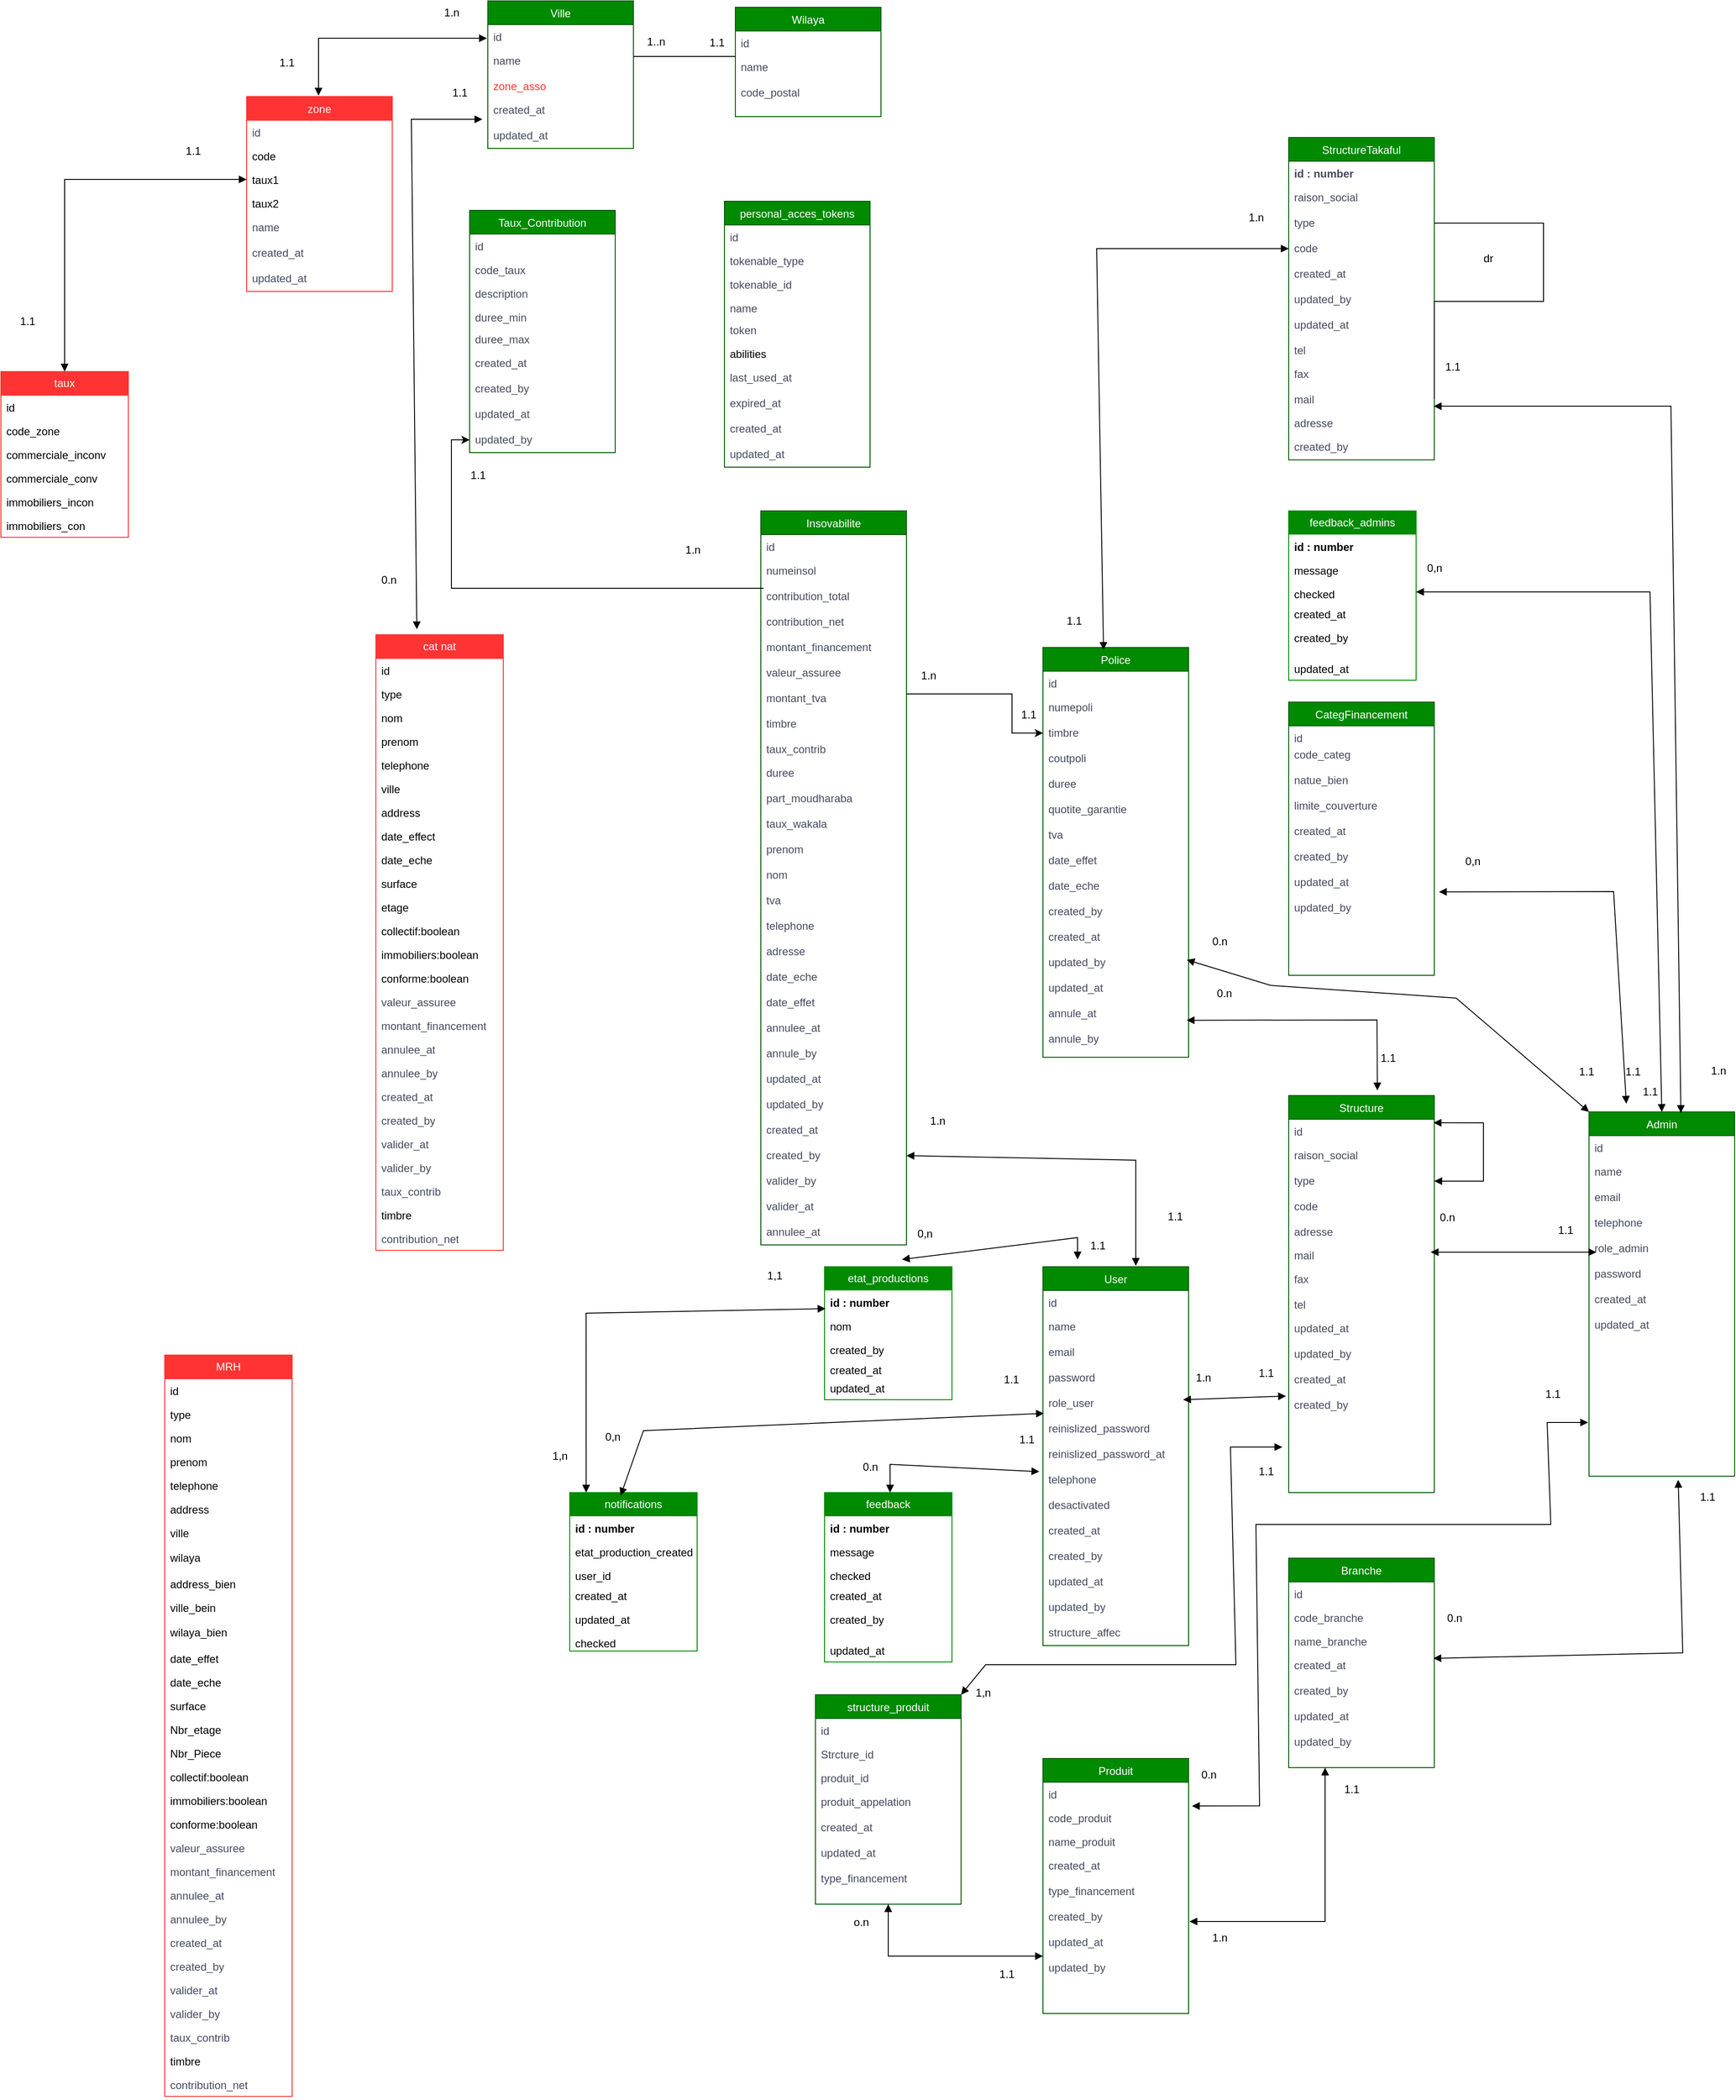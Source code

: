 <mxfile version="24.8.3">
  <diagram name="Page-1" id="SsRzKHZH-gOYaTy1nq09">
    <mxGraphModel dx="795" dy="1634" grid="0" gridSize="10" guides="1" tooltips="1" connect="1" arrows="1" fold="1" page="1" pageScale="1" pageWidth="827" pageHeight="1169" math="0" shadow="0">
      <root>
        <mxCell id="0" />
        <mxCell id="1" parent="0" />
        <mxCell id="FcKO401UodW3xzC0N41a-9" value="Admin" style="swimlane;fontStyle=0;align=center;verticalAlign=top;childLayout=stackLayout;horizontal=1;startSize=26;horizontalStack=0;resizeParent=1;resizeLast=0;collapsible=1;marginBottom=0;rounded=0;shadow=0;strokeWidth=1;labelBackgroundColor=none;fillColor=#008a00;strokeColor=#005700;fontColor=#ffffff;" parent="1" vertex="1">
          <mxGeometry x="1870" y="520" width="160" height="400" as="geometry">
            <mxRectangle x="70" y="380" width="160" height="26" as="alternateBounds" />
          </mxGeometry>
        </mxCell>
        <mxCell id="FcKO401UodW3xzC0N41a-10" value="id" style="text;align=left;verticalAlign=top;spacingLeft=4;spacingRight=4;overflow=hidden;rotatable=0;points=[[0,0.5],[1,0.5]];portConstraint=eastwest;labelBackgroundColor=none;fontColor=#46495D;rounded=0;" parent="FcKO401UodW3xzC0N41a-9" vertex="1">
          <mxGeometry y="26" width="160" height="26" as="geometry" />
        </mxCell>
        <mxCell id="FcKO401UodW3xzC0N41a-11" value="name" style="text;align=left;verticalAlign=top;spacingLeft=4;spacingRight=4;overflow=hidden;rotatable=0;points=[[0,0.5],[1,0.5]];portConstraint=eastwest;labelBackgroundColor=none;fontColor=#46495D;rounded=0;" parent="FcKO401UodW3xzC0N41a-9" vertex="1">
          <mxGeometry y="52" width="160" height="28" as="geometry" />
        </mxCell>
        <mxCell id="FcKO401UodW3xzC0N41a-12" value="email" style="text;align=left;verticalAlign=top;spacingLeft=4;spacingRight=4;overflow=hidden;rotatable=0;points=[[0,0.5],[1,0.5]];portConstraint=eastwest;labelBackgroundColor=none;fontColor=#46495D;rounded=0;" parent="FcKO401UodW3xzC0N41a-9" vertex="1">
          <mxGeometry y="80" width="160" height="28" as="geometry" />
        </mxCell>
        <mxCell id="FcKO401UodW3xzC0N41a-13" value="telephone" style="text;align=left;verticalAlign=top;spacingLeft=4;spacingRight=4;overflow=hidden;rotatable=0;points=[[0,0.5],[1,0.5]];portConstraint=eastwest;labelBackgroundColor=none;fontColor=#46495D;rounded=0;" parent="FcKO401UodW3xzC0N41a-9" vertex="1">
          <mxGeometry y="108" width="160" height="28" as="geometry" />
        </mxCell>
        <mxCell id="FcKO401UodW3xzC0N41a-14" value="role_admin" style="text;align=left;verticalAlign=top;spacingLeft=4;spacingRight=4;overflow=hidden;rotatable=0;points=[[0,0.5],[1,0.5]];portConstraint=eastwest;labelBackgroundColor=none;fontColor=#46495D;rounded=0;" parent="FcKO401UodW3xzC0N41a-9" vertex="1">
          <mxGeometry y="136" width="160" height="28" as="geometry" />
        </mxCell>
        <mxCell id="FcKO401UodW3xzC0N41a-15" value="password" style="text;align=left;verticalAlign=top;spacingLeft=4;spacingRight=4;overflow=hidden;rotatable=0;points=[[0,0.5],[1,0.5]];portConstraint=eastwest;labelBackgroundColor=none;fontColor=#46495D;rounded=0;" parent="FcKO401UodW3xzC0N41a-9" vertex="1">
          <mxGeometry y="164" width="160" height="28" as="geometry" />
        </mxCell>
        <mxCell id="FcKO401UodW3xzC0N41a-16" value="created_at" style="text;align=left;verticalAlign=top;spacingLeft=4;spacingRight=4;overflow=hidden;rotatable=0;points=[[0,0.5],[1,0.5]];portConstraint=eastwest;labelBackgroundColor=none;fontColor=#46495D;rounded=0;" parent="FcKO401UodW3xzC0N41a-9" vertex="1">
          <mxGeometry y="192" width="160" height="28" as="geometry" />
        </mxCell>
        <mxCell id="FcKO401UodW3xzC0N41a-17" value="updated_at" style="text;align=left;verticalAlign=top;spacingLeft=4;spacingRight=4;overflow=hidden;rotatable=0;points=[[0,0.5],[1,0.5]];portConstraint=eastwest;labelBackgroundColor=none;fontColor=#46495D;rounded=0;" parent="FcKO401UodW3xzC0N41a-9" vertex="1">
          <mxGeometry y="220" width="160" height="28" as="geometry" />
        </mxCell>
        <mxCell id="FcKO401UodW3xzC0N41a-18" value="Structure" style="swimlane;fontStyle=0;align=center;verticalAlign=top;childLayout=stackLayout;horizontal=1;startSize=26;horizontalStack=0;resizeParent=1;resizeLast=0;collapsible=1;marginBottom=0;rounded=0;shadow=0;strokeWidth=1;labelBackgroundColor=none;fillColor=#008a00;strokeColor=#005700;fontColor=#ffffff;" parent="1" vertex="1">
          <mxGeometry x="1540" y="502" width="160" height="436" as="geometry">
            <mxRectangle x="70" y="380" width="160" height="26" as="alternateBounds" />
          </mxGeometry>
        </mxCell>
        <mxCell id="FcKO401UodW3xzC0N41a-19" value="id" style="text;align=left;verticalAlign=top;spacingLeft=4;spacingRight=4;overflow=hidden;rotatable=0;points=[[0,0.5],[1,0.5]];portConstraint=eastwest;labelBackgroundColor=none;fontColor=#46495D;rounded=0;" parent="FcKO401UodW3xzC0N41a-18" vertex="1">
          <mxGeometry y="26" width="160" height="26" as="geometry" />
        </mxCell>
        <mxCell id="FcKO401UodW3xzC0N41a-20" value="raison_social" style="text;align=left;verticalAlign=top;spacingLeft=4;spacingRight=4;overflow=hidden;rotatable=0;points=[[0,0.5],[1,0.5]];portConstraint=eastwest;labelBackgroundColor=none;fontColor=#46495D;rounded=0;" parent="FcKO401UodW3xzC0N41a-18" vertex="1">
          <mxGeometry y="52" width="160" height="28" as="geometry" />
        </mxCell>
        <mxCell id="FcKO401UodW3xzC0N41a-21" value="type" style="text;align=left;verticalAlign=top;spacingLeft=4;spacingRight=4;overflow=hidden;rotatable=0;points=[[0,0.5],[1,0.5]];portConstraint=eastwest;labelBackgroundColor=none;fontColor=#46495D;rounded=0;" parent="FcKO401UodW3xzC0N41a-18" vertex="1">
          <mxGeometry y="80" width="160" height="28" as="geometry" />
        </mxCell>
        <mxCell id="FcKO401UodW3xzC0N41a-22" value="code" style="text;align=left;verticalAlign=top;spacingLeft=4;spacingRight=4;overflow=hidden;rotatable=0;points=[[0,0.5],[1,0.5]];portConstraint=eastwest;labelBackgroundColor=none;fontColor=#46495D;rounded=0;" parent="FcKO401UodW3xzC0N41a-18" vertex="1">
          <mxGeometry y="108" width="160" height="28" as="geometry" />
        </mxCell>
        <mxCell id="FcKO401UodW3xzC0N41a-23" value="adresse" style="text;align=left;verticalAlign=top;spacingLeft=4;spacingRight=4;overflow=hidden;rotatable=0;points=[[0,0.5],[1,0.5]];portConstraint=eastwest;labelBackgroundColor=none;fontColor=#46495D;rounded=0;" parent="FcKO401UodW3xzC0N41a-18" vertex="1">
          <mxGeometry y="136" width="160" height="26" as="geometry" />
        </mxCell>
        <mxCell id="FcKO401UodW3xzC0N41a-24" value="mail" style="text;align=left;verticalAlign=top;spacingLeft=4;spacingRight=4;overflow=hidden;rotatable=0;points=[[0,0.5],[1,0.5]];portConstraint=eastwest;labelBackgroundColor=none;fontColor=#46495D;rounded=0;" parent="FcKO401UodW3xzC0N41a-18" vertex="1">
          <mxGeometry y="162" width="160" height="26" as="geometry" />
        </mxCell>
        <mxCell id="FcKO401UodW3xzC0N41a-25" value="fax" style="text;align=left;verticalAlign=top;spacingLeft=4;spacingRight=4;overflow=hidden;rotatable=0;points=[[0,0.5],[1,0.5]];portConstraint=eastwest;labelBackgroundColor=none;fontColor=#46495D;rounded=0;" parent="FcKO401UodW3xzC0N41a-18" vertex="1">
          <mxGeometry y="188" width="160" height="28" as="geometry" />
        </mxCell>
        <mxCell id="FcKO401UodW3xzC0N41a-26" value="tel" style="text;align=left;verticalAlign=top;spacingLeft=4;spacingRight=4;overflow=hidden;rotatable=0;points=[[0,0.5],[1,0.5]];portConstraint=eastwest;labelBackgroundColor=none;fontColor=#46495D;rounded=0;" parent="FcKO401UodW3xzC0N41a-18" vertex="1">
          <mxGeometry y="216" width="160" height="26" as="geometry" />
        </mxCell>
        <mxCell id="FcKO401UodW3xzC0N41a-27" value="updated_at" style="text;align=left;verticalAlign=top;spacingLeft=4;spacingRight=4;overflow=hidden;rotatable=0;points=[[0,0.5],[1,0.5]];portConstraint=eastwest;labelBackgroundColor=none;fontColor=#46495D;rounded=0;" parent="FcKO401UodW3xzC0N41a-18" vertex="1">
          <mxGeometry y="242" width="160" height="28" as="geometry" />
        </mxCell>
        <mxCell id="FcKO401UodW3xzC0N41a-28" value="updated_by" style="text;align=left;verticalAlign=top;spacingLeft=4;spacingRight=4;overflow=hidden;rotatable=0;points=[[0,0.5],[1,0.5]];portConstraint=eastwest;labelBackgroundColor=none;fontColor=#46495D;rounded=0;" parent="FcKO401UodW3xzC0N41a-18" vertex="1">
          <mxGeometry y="270" width="160" height="28" as="geometry" />
        </mxCell>
        <mxCell id="FcKO401UodW3xzC0N41a-29" value="created_at" style="text;align=left;verticalAlign=top;spacingLeft=4;spacingRight=4;overflow=hidden;rotatable=0;points=[[0,0.5],[1,0.5]];portConstraint=eastwest;labelBackgroundColor=none;fontColor=#46495D;rounded=0;" parent="FcKO401UodW3xzC0N41a-18" vertex="1">
          <mxGeometry y="298" width="160" height="28" as="geometry" />
        </mxCell>
        <mxCell id="FcKO401UodW3xzC0N41a-30" value="created_by" style="text;align=left;verticalAlign=top;spacingLeft=4;spacingRight=4;overflow=hidden;rotatable=0;points=[[0,0.5],[1,0.5]];portConstraint=eastwest;labelBackgroundColor=none;fontColor=#46495D;rounded=0;" parent="FcKO401UodW3xzC0N41a-18" vertex="1">
          <mxGeometry y="326" width="160" height="28" as="geometry" />
        </mxCell>
        <mxCell id="FcKO401UodW3xzC0N41a-391" value="" style="endArrow=block;startArrow=block;endFill=1;startFill=1;html=1;rounded=0;entryX=1;entryY=0.5;entryDx=0;entryDy=0;exitX=0.995;exitY=0.149;exitDx=0;exitDy=0;exitPerimeter=0;" parent="FcKO401UodW3xzC0N41a-18" source="FcKO401UodW3xzC0N41a-19" target="FcKO401UodW3xzC0N41a-21" edge="1">
          <mxGeometry width="160" relative="1" as="geometry">
            <mxPoint x="170" y="27" as="sourcePoint" />
            <mxPoint x="332" y="34" as="targetPoint" />
            <Array as="points">
              <mxPoint x="214" y="30" />
              <mxPoint x="214" y="94" />
            </Array>
          </mxGeometry>
        </mxCell>
        <mxCell id="FcKO401UodW3xzC0N41a-31" value="CategFinancement" style="swimlane;fontStyle=0;align=center;verticalAlign=top;childLayout=stackLayout;horizontal=1;startSize=26;horizontalStack=0;resizeParent=1;resizeLast=0;collapsible=1;marginBottom=0;rounded=0;shadow=0;strokeWidth=1;labelBackgroundColor=none;fillColor=#008a00;strokeColor=#005700;fontColor=#ffffff;" parent="1" vertex="1">
          <mxGeometry x="1540" y="70" width="160" height="300" as="geometry">
            <mxRectangle x="70" y="380" width="160" height="26" as="alternateBounds" />
          </mxGeometry>
        </mxCell>
        <mxCell id="FcKO401UodW3xzC0N41a-32" value="id" style="text;align=left;verticalAlign=top;spacingLeft=4;spacingRight=4;overflow=hidden;rotatable=0;points=[[0,0.5],[1,0.5]];portConstraint=eastwest;rounded=0;shadow=0;html=0;labelBackgroundColor=none;fontColor=#46495D;" parent="FcKO401UodW3xzC0N41a-31" vertex="1">
          <mxGeometry y="26" width="160" height="18" as="geometry" />
        </mxCell>
        <mxCell id="FcKO401UodW3xzC0N41a-33" value="code_categ" style="text;align=left;verticalAlign=top;spacingLeft=4;spacingRight=4;overflow=hidden;rotatable=0;points=[[0,0.5],[1,0.5]];portConstraint=eastwest;rounded=0;shadow=0;html=0;labelBackgroundColor=none;fontColor=#46495D;" parent="FcKO401UodW3xzC0N41a-31" vertex="1">
          <mxGeometry y="44" width="160" height="28" as="geometry" />
        </mxCell>
        <mxCell id="FcKO401UodW3xzC0N41a-34" value="natue_bien" style="text;align=left;verticalAlign=top;spacingLeft=4;spacingRight=4;overflow=hidden;rotatable=0;points=[[0,0.5],[1,0.5]];portConstraint=eastwest;rounded=0;shadow=0;html=0;labelBackgroundColor=none;fontColor=#46495D;" parent="FcKO401UodW3xzC0N41a-31" vertex="1">
          <mxGeometry y="72" width="160" height="28" as="geometry" />
        </mxCell>
        <mxCell id="FcKO401UodW3xzC0N41a-35" value="limite_couverture" style="text;align=left;verticalAlign=top;spacingLeft=4;spacingRight=4;overflow=hidden;rotatable=0;points=[[0,0.5],[1,0.5]];portConstraint=eastwest;rounded=0;shadow=0;html=0;labelBackgroundColor=none;fontColor=#46495D;" parent="FcKO401UodW3xzC0N41a-31" vertex="1">
          <mxGeometry y="100" width="160" height="28" as="geometry" />
        </mxCell>
        <mxCell id="FcKO401UodW3xzC0N41a-36" value="created_at" style="text;align=left;verticalAlign=top;spacingLeft=4;spacingRight=4;overflow=hidden;rotatable=0;points=[[0,0.5],[1,0.5]];portConstraint=eastwest;labelBackgroundColor=none;fontColor=#46495D;rounded=0;" parent="FcKO401UodW3xzC0N41a-31" vertex="1">
          <mxGeometry y="128" width="160" height="28" as="geometry" />
        </mxCell>
        <mxCell id="FcKO401UodW3xzC0N41a-37" value="created_by" style="text;align=left;verticalAlign=top;spacingLeft=4;spacingRight=4;overflow=hidden;rotatable=0;points=[[0,0.5],[1,0.5]];portConstraint=eastwest;labelBackgroundColor=none;fontColor=#46495D;rounded=0;" parent="FcKO401UodW3xzC0N41a-31" vertex="1">
          <mxGeometry y="156" width="160" height="28" as="geometry" />
        </mxCell>
        <mxCell id="FcKO401UodW3xzC0N41a-38" value="updated_at" style="text;align=left;verticalAlign=top;spacingLeft=4;spacingRight=4;overflow=hidden;rotatable=0;points=[[0,0.5],[1,0.5]];portConstraint=eastwest;labelBackgroundColor=none;fontColor=#46495D;rounded=0;" parent="FcKO401UodW3xzC0N41a-31" vertex="1">
          <mxGeometry y="184" width="160" height="28" as="geometry" />
        </mxCell>
        <mxCell id="FcKO401UodW3xzC0N41a-39" value="updated_by" style="text;align=left;verticalAlign=top;spacingLeft=4;spacingRight=4;overflow=hidden;rotatable=0;points=[[0,0.5],[1,0.5]];portConstraint=eastwest;labelBackgroundColor=none;fontColor=#46495D;rounded=0;" parent="FcKO401UodW3xzC0N41a-31" vertex="1">
          <mxGeometry y="212" width="160" height="28" as="geometry" />
        </mxCell>
        <mxCell id="FcKO401UodW3xzC0N41a-40" value="&lt;font color=&quot;#ffffff&quot;&gt;feedback_admins&lt;/font&gt;" style="swimlane;fontStyle=0;childLayout=stackLayout;horizontal=1;startSize=26;fillColor=#008A00;horizontalStack=0;resizeParent=1;resizeParentMax=0;resizeLast=0;collapsible=1;marginBottom=0;whiteSpace=wrap;html=1;swimlaneFillColor=default;swimlaneLine=0;strokeColor=#008A00;" parent="1" vertex="1">
          <mxGeometry x="1540" y="-140" width="140" height="186" as="geometry" />
        </mxCell>
        <mxCell id="FcKO401UodW3xzC0N41a-41" value="&lt;b&gt;id : number&lt;/b&gt;" style="text;strokeColor=none;fillColor=none;align=left;verticalAlign=top;spacingLeft=4;spacingRight=4;overflow=hidden;rotatable=0;points=[[0,0.5],[1,0.5]];portConstraint=eastwest;whiteSpace=wrap;html=1;" parent="FcKO401UodW3xzC0N41a-40" vertex="1">
          <mxGeometry y="26" width="140" height="26" as="geometry" />
        </mxCell>
        <mxCell id="FcKO401UodW3xzC0N41a-42" value="message&amp;nbsp;&lt;div&gt;&lt;br&gt;&lt;/div&gt;" style="text;strokeColor=none;fillColor=none;align=left;verticalAlign=top;spacingLeft=4;spacingRight=4;overflow=hidden;rotatable=0;points=[[0,0.5],[1,0.5]];portConstraint=eastwest;whiteSpace=wrap;html=1;" parent="FcKO401UodW3xzC0N41a-40" vertex="1">
          <mxGeometry y="52" width="140" height="26" as="geometry" />
        </mxCell>
        <mxCell id="FcKO401UodW3xzC0N41a-43" value="checked&amp;nbsp;&lt;div&gt;&lt;br&gt;&lt;/div&gt;" style="text;strokeColor=none;fillColor=none;align=left;verticalAlign=top;spacingLeft=4;spacingRight=4;overflow=hidden;rotatable=0;points=[[0,0.5],[1,0.5]];portConstraint=eastwest;whiteSpace=wrap;html=1;" parent="FcKO401UodW3xzC0N41a-40" vertex="1">
          <mxGeometry y="78" width="140" height="22" as="geometry" />
        </mxCell>
        <mxCell id="FcKO401UodW3xzC0N41a-107" value="created_at" style="text;strokeColor=none;fillColor=none;align=left;verticalAlign=top;spacingLeft=4;spacingRight=4;overflow=hidden;rotatable=0;points=[[0,0.5],[1,0.5]];portConstraint=eastwest;whiteSpace=wrap;html=1;" parent="FcKO401UodW3xzC0N41a-40" vertex="1">
          <mxGeometry y="100" width="140" height="26" as="geometry" />
        </mxCell>
        <mxCell id="FcKO401UodW3xzC0N41a-164" value="created_by" style="text;strokeColor=none;fillColor=none;align=left;verticalAlign=top;spacingLeft=4;spacingRight=4;overflow=hidden;rotatable=0;points=[[0,0.5],[1,0.5]];portConstraint=eastwest;whiteSpace=wrap;html=1;" parent="FcKO401UodW3xzC0N41a-40" vertex="1">
          <mxGeometry y="126" width="140" height="34" as="geometry" />
        </mxCell>
        <mxCell id="FcKO401UodW3xzC0N41a-165" value="updated_at" style="text;strokeColor=none;fillColor=none;align=left;verticalAlign=top;spacingLeft=4;spacingRight=4;overflow=hidden;rotatable=0;points=[[0,0.5],[1,0.5]];portConstraint=eastwest;whiteSpace=wrap;html=1;" parent="FcKO401UodW3xzC0N41a-40" vertex="1">
          <mxGeometry y="160" width="140" height="26" as="geometry" />
        </mxCell>
        <mxCell id="FcKO401UodW3xzC0N41a-49" value="StructureTakaful" style="swimlane;fontStyle=0;align=center;verticalAlign=top;childLayout=stackLayout;horizontal=1;startSize=26;horizontalStack=0;resizeParent=1;resizeLast=0;collapsible=1;marginBottom=0;rounded=0;shadow=0;strokeWidth=1;labelBackgroundColor=none;fillColor=#008a00;strokeColor=#005700;fontColor=#ffffff;" parent="1" vertex="1">
          <mxGeometry x="1540" y="-550" width="160" height="354" as="geometry">
            <mxRectangle x="70" y="380" width="160" height="26" as="alternateBounds" />
          </mxGeometry>
        </mxCell>
        <mxCell id="FcKO401UodW3xzC0N41a-50" value="id : number" style="text;align=left;verticalAlign=top;spacingLeft=4;spacingRight=4;overflow=hidden;rotatable=0;points=[[0,0.5],[1,0.5]];portConstraint=eastwest;labelBackgroundColor=none;fontColor=#46495D;rounded=0;fontStyle=1" parent="FcKO401UodW3xzC0N41a-49" vertex="1">
          <mxGeometry y="26" width="160" height="26" as="geometry" />
        </mxCell>
        <mxCell id="FcKO401UodW3xzC0N41a-51" value="raison_social" style="text;align=left;verticalAlign=top;spacingLeft=4;spacingRight=4;overflow=hidden;rotatable=0;points=[[0,0.5],[1,0.5]];portConstraint=eastwest;labelBackgroundColor=none;fontColor=#46495D;rounded=0;" parent="FcKO401UodW3xzC0N41a-49" vertex="1">
          <mxGeometry y="52" width="160" height="28" as="geometry" />
        </mxCell>
        <mxCell id="FcKO401UodW3xzC0N41a-52" value="type" style="text;align=left;verticalAlign=top;spacingLeft=4;spacingRight=4;overflow=hidden;rotatable=0;points=[[0,0.5],[1,0.5]];portConstraint=eastwest;labelBackgroundColor=none;fontColor=#46495D;rounded=0;" parent="FcKO401UodW3xzC0N41a-49" vertex="1">
          <mxGeometry y="80" width="160" height="28" as="geometry" />
        </mxCell>
        <mxCell id="FcKO401UodW3xzC0N41a-53" value="code" style="text;align=left;verticalAlign=top;spacingLeft=4;spacingRight=4;overflow=hidden;rotatable=0;points=[[0,0.5],[1,0.5]];portConstraint=eastwest;labelBackgroundColor=none;fontColor=#46495D;rounded=0;" parent="FcKO401UodW3xzC0N41a-49" vertex="1">
          <mxGeometry y="108" width="160" height="28" as="geometry" />
        </mxCell>
        <mxCell id="FcKO401UodW3xzC0N41a-56" value="created_at" style="text;align=left;verticalAlign=top;spacingLeft=4;spacingRight=4;overflow=hidden;rotatable=0;points=[[0,0.5],[1,0.5]];portConstraint=eastwest;labelBackgroundColor=none;fontColor=#46495D;rounded=0;" parent="FcKO401UodW3xzC0N41a-49" vertex="1">
          <mxGeometry y="136" width="160" height="28" as="geometry" />
        </mxCell>
        <mxCell id="FcKO401UodW3xzC0N41a-57" value="updated_by" style="text;align=left;verticalAlign=top;spacingLeft=4;spacingRight=4;overflow=hidden;rotatable=0;points=[[0,0.5],[1,0.5]];portConstraint=eastwest;labelBackgroundColor=none;fontColor=#46495D;rounded=0;" parent="FcKO401UodW3xzC0N41a-49" vertex="1">
          <mxGeometry y="164" width="160" height="28" as="geometry" />
        </mxCell>
        <mxCell id="FcKO401UodW3xzC0N41a-58" value="updated_at" style="text;align=left;verticalAlign=top;spacingLeft=4;spacingRight=4;overflow=hidden;rotatable=0;points=[[0,0.5],[1,0.5]];portConstraint=eastwest;labelBackgroundColor=none;fontColor=#46495D;rounded=0;" parent="FcKO401UodW3xzC0N41a-49" vertex="1">
          <mxGeometry y="192" width="160" height="28" as="geometry" />
        </mxCell>
        <mxCell id="FcKO401UodW3xzC0N41a-59" value="tel" style="text;align=left;verticalAlign=top;spacingLeft=4;spacingRight=4;overflow=hidden;rotatable=0;points=[[0,0.5],[1,0.5]];portConstraint=eastwest;labelBackgroundColor=none;fontColor=#46495D;rounded=0;" parent="FcKO401UodW3xzC0N41a-49" vertex="1">
          <mxGeometry y="220" width="160" height="26" as="geometry" />
        </mxCell>
        <mxCell id="FcKO401UodW3xzC0N41a-60" value="fax" style="text;align=left;verticalAlign=top;spacingLeft=4;spacingRight=4;overflow=hidden;rotatable=0;points=[[0,0.5],[1,0.5]];portConstraint=eastwest;labelBackgroundColor=none;fontColor=#46495D;rounded=0;" parent="FcKO401UodW3xzC0N41a-49" vertex="1">
          <mxGeometry y="246" width="160" height="28" as="geometry" />
        </mxCell>
        <mxCell id="FcKO401UodW3xzC0N41a-61" value="mail" style="text;align=left;verticalAlign=top;spacingLeft=4;spacingRight=4;overflow=hidden;rotatable=0;points=[[0,0.5],[1,0.5]];portConstraint=eastwest;labelBackgroundColor=none;fontColor=#46495D;rounded=0;" parent="FcKO401UodW3xzC0N41a-49" vertex="1">
          <mxGeometry y="274" width="160" height="26" as="geometry" />
        </mxCell>
        <mxCell id="FcKO401UodW3xzC0N41a-62" value="adresse" style="text;align=left;verticalAlign=top;spacingLeft=4;spacingRight=4;overflow=hidden;rotatable=0;points=[[0,0.5],[1,0.5]];portConstraint=eastwest;labelBackgroundColor=none;fontColor=#46495D;rounded=0;" parent="FcKO401UodW3xzC0N41a-49" vertex="1">
          <mxGeometry y="300" width="160" height="26" as="geometry" />
        </mxCell>
        <mxCell id="FcKO401UodW3xzC0N41a-63" value="created_by" style="text;align=left;verticalAlign=top;spacingLeft=4;spacingRight=4;overflow=hidden;rotatable=0;points=[[0,0.5],[1,0.5]];portConstraint=eastwest;labelBackgroundColor=none;fontColor=#46495D;rounded=0;" parent="FcKO401UodW3xzC0N41a-49" vertex="1">
          <mxGeometry y="326" width="160" height="28" as="geometry" />
        </mxCell>
        <mxCell id="FcKO401UodW3xzC0N41a-64" style="edgeStyle=orthogonalEdgeStyle;rounded=0;orthogonalLoop=1;jettySize=auto;html=1;endArrow=none;endFill=0;entryX=1;entryY=0.5;entryDx=0;entryDy=0;exitX=1;exitY=0.5;exitDx=0;exitDy=0;" parent="FcKO401UodW3xzC0N41a-49" source="FcKO401UodW3xzC0N41a-52" target="FcKO401UodW3xzC0N41a-61" edge="1">
          <mxGeometry relative="1" as="geometry">
            <Array as="points">
              <mxPoint x="280" y="94" />
              <mxPoint x="280" y="180" />
              <mxPoint x="160" y="180" />
            </Array>
            <mxPoint x="350" y="257" as="targetPoint" />
            <mxPoint x="360" y="210" as="sourcePoint" />
          </mxGeometry>
        </mxCell>
        <mxCell id="FcKO401UodW3xzC0N41a-98" value="Branche" style="swimlane;fontStyle=0;align=center;verticalAlign=top;childLayout=stackLayout;horizontal=1;startSize=26;horizontalStack=0;resizeParent=1;resizeLast=0;collapsible=1;marginBottom=0;rounded=0;shadow=0;strokeWidth=1;labelBackgroundColor=none;fillColor=#008a00;strokeColor=#005700;fontColor=#ffffff;" parent="1" vertex="1">
          <mxGeometry x="1540" y="1010" width="160" height="230" as="geometry">
            <mxRectangle x="70" y="380" width="160" height="26" as="alternateBounds" />
          </mxGeometry>
        </mxCell>
        <mxCell id="FcKO401UodW3xzC0N41a-99" value="id" style="text;align=left;verticalAlign=top;spacingLeft=4;spacingRight=4;overflow=hidden;rotatable=0;points=[[0,0.5],[1,0.5]];portConstraint=eastwest;rounded=0;shadow=0;html=0;labelBackgroundColor=none;fontColor=#46495D;" parent="FcKO401UodW3xzC0N41a-98" vertex="1">
          <mxGeometry y="26" width="160" height="26" as="geometry" />
        </mxCell>
        <mxCell id="FcKO401UodW3xzC0N41a-100" value="code_branche" style="text;align=left;verticalAlign=top;spacingLeft=4;spacingRight=4;overflow=hidden;rotatable=0;points=[[0,0.5],[1,0.5]];portConstraint=eastwest;labelBackgroundColor=none;fontColor=#46495D;rounded=0;" parent="FcKO401UodW3xzC0N41a-98" vertex="1">
          <mxGeometry y="52" width="160" height="26" as="geometry" />
        </mxCell>
        <mxCell id="FcKO401UodW3xzC0N41a-101" value="name_branche" style="text;align=left;verticalAlign=top;spacingLeft=4;spacingRight=4;overflow=hidden;rotatable=0;points=[[0,0.5],[1,0.5]];portConstraint=eastwest;rounded=0;shadow=0;html=0;labelBackgroundColor=none;fontColor=#46495D;" parent="FcKO401UodW3xzC0N41a-98" vertex="1">
          <mxGeometry y="78" width="160" height="26" as="geometry" />
        </mxCell>
        <mxCell id="FcKO401UodW3xzC0N41a-102" value="created_at" style="text;align=left;verticalAlign=top;spacingLeft=4;spacingRight=4;overflow=hidden;rotatable=0;points=[[0,0.5],[1,0.5]];portConstraint=eastwest;labelBackgroundColor=none;fontColor=#46495D;rounded=0;" parent="FcKO401UodW3xzC0N41a-98" vertex="1">
          <mxGeometry y="104" width="160" height="28" as="geometry" />
        </mxCell>
        <mxCell id="FcKO401UodW3xzC0N41a-103" value="created_by" style="text;align=left;verticalAlign=top;spacingLeft=4;spacingRight=4;overflow=hidden;rotatable=0;points=[[0,0.5],[1,0.5]];portConstraint=eastwest;labelBackgroundColor=none;fontColor=#46495D;rounded=0;" parent="FcKO401UodW3xzC0N41a-98" vertex="1">
          <mxGeometry y="132" width="160" height="28" as="geometry" />
        </mxCell>
        <mxCell id="FcKO401UodW3xzC0N41a-104" value="updated_at" style="text;align=left;verticalAlign=top;spacingLeft=4;spacingRight=4;overflow=hidden;rotatable=0;points=[[0,0.5],[1,0.5]];portConstraint=eastwest;labelBackgroundColor=none;fontColor=#46495D;rounded=0;" parent="FcKO401UodW3xzC0N41a-98" vertex="1">
          <mxGeometry y="160" width="160" height="28" as="geometry" />
        </mxCell>
        <mxCell id="FcKO401UodW3xzC0N41a-105" value="updated_by" style="text;align=left;verticalAlign=top;spacingLeft=4;spacingRight=4;overflow=hidden;rotatable=0;points=[[0,0.5],[1,0.5]];portConstraint=eastwest;labelBackgroundColor=none;fontColor=#46495D;rounded=0;" parent="FcKO401UodW3xzC0N41a-98" vertex="1">
          <mxGeometry y="188" width="160" height="28" as="geometry" />
        </mxCell>
        <mxCell id="FcKO401UodW3xzC0N41a-108" value="User" style="swimlane;fontStyle=0;align=center;verticalAlign=top;childLayout=stackLayout;horizontal=1;startSize=26;horizontalStack=0;resizeParent=1;resizeLast=0;collapsible=1;marginBottom=0;rounded=0;shadow=0;strokeWidth=1;labelBackgroundColor=none;fillColor=#008a00;strokeColor=#005700;fontColor=#ffffff;" parent="1" vertex="1">
          <mxGeometry x="1270" y="690" width="160" height="416" as="geometry">
            <mxRectangle x="70" y="380" width="160" height="26" as="alternateBounds" />
          </mxGeometry>
        </mxCell>
        <mxCell id="FcKO401UodW3xzC0N41a-109" value="id" style="text;align=left;verticalAlign=top;spacingLeft=4;spacingRight=4;overflow=hidden;rotatable=0;points=[[0,0.5],[1,0.5]];portConstraint=eastwest;labelBackgroundColor=none;fontColor=#46495D;rounded=0;" parent="FcKO401UodW3xzC0N41a-108" vertex="1">
          <mxGeometry y="26" width="160" height="26" as="geometry" />
        </mxCell>
        <mxCell id="FcKO401UodW3xzC0N41a-110" value="name" style="text;align=left;verticalAlign=top;spacingLeft=4;spacingRight=4;overflow=hidden;rotatable=0;points=[[0,0.5],[1,0.5]];portConstraint=eastwest;labelBackgroundColor=none;fontColor=#46495D;rounded=0;" parent="FcKO401UodW3xzC0N41a-108" vertex="1">
          <mxGeometry y="52" width="160" height="28" as="geometry" />
        </mxCell>
        <mxCell id="FcKO401UodW3xzC0N41a-111" value="email" style="text;align=left;verticalAlign=top;spacingLeft=4;spacingRight=4;overflow=hidden;rotatable=0;points=[[0,0.5],[1,0.5]];portConstraint=eastwest;labelBackgroundColor=none;fontColor=#46495D;rounded=0;" parent="FcKO401UodW3xzC0N41a-108" vertex="1">
          <mxGeometry y="80" width="160" height="28" as="geometry" />
        </mxCell>
        <mxCell id="FcKO401UodW3xzC0N41a-112" value="password" style="text;align=left;verticalAlign=top;spacingLeft=4;spacingRight=4;overflow=hidden;rotatable=0;points=[[0,0.5],[1,0.5]];portConstraint=eastwest;labelBackgroundColor=none;fontColor=#46495D;rounded=0;" parent="FcKO401UodW3xzC0N41a-108" vertex="1">
          <mxGeometry y="108" width="160" height="28" as="geometry" />
        </mxCell>
        <mxCell id="FcKO401UodW3xzC0N41a-328" value="" style="endArrow=block;startArrow=block;endFill=1;startFill=1;html=1;rounded=0;" parent="FcKO401UodW3xzC0N41a-108" edge="1">
          <mxGeometry width="160" relative="1" as="geometry">
            <mxPoint x="154" y="146" as="sourcePoint" />
            <mxPoint x="267" y="142" as="targetPoint" />
          </mxGeometry>
        </mxCell>
        <mxCell id="FcKO401UodW3xzC0N41a-113" value="role_user&#xa;" style="text;align=left;verticalAlign=top;spacingLeft=4;spacingRight=4;overflow=hidden;rotatable=0;points=[[0,0.5],[1,0.5]];portConstraint=eastwest;labelBackgroundColor=none;fontColor=#46495D;rounded=0;" parent="FcKO401UodW3xzC0N41a-108" vertex="1">
          <mxGeometry y="136" width="160" height="28" as="geometry" />
        </mxCell>
        <mxCell id="FcKO401UodW3xzC0N41a-114" value="reinislized_password" style="text;align=left;verticalAlign=top;spacingLeft=4;spacingRight=4;overflow=hidden;rotatable=0;points=[[0,0.5],[1,0.5]];portConstraint=eastwest;labelBackgroundColor=none;fontColor=#46495D;rounded=0;" parent="FcKO401UodW3xzC0N41a-108" vertex="1">
          <mxGeometry y="164" width="160" height="28" as="geometry" />
        </mxCell>
        <mxCell id="FcKO401UodW3xzC0N41a-115" value="reinislized_password_at" style="text;align=left;verticalAlign=top;spacingLeft=4;spacingRight=4;overflow=hidden;rotatable=0;points=[[0,0.5],[1,0.5]];portConstraint=eastwest;labelBackgroundColor=none;fontColor=#46495D;rounded=0;" parent="FcKO401UodW3xzC0N41a-108" vertex="1">
          <mxGeometry y="192" width="160" height="28" as="geometry" />
        </mxCell>
        <mxCell id="FcKO401UodW3xzC0N41a-116" value="telephone" style="text;align=left;verticalAlign=top;spacingLeft=4;spacingRight=4;overflow=hidden;rotatable=0;points=[[0,0.5],[1,0.5]];portConstraint=eastwest;labelBackgroundColor=none;fontColor=#46495D;rounded=0;" parent="FcKO401UodW3xzC0N41a-108" vertex="1">
          <mxGeometry y="220" width="160" height="28" as="geometry" />
        </mxCell>
        <mxCell id="FcKO401UodW3xzC0N41a-117" value="desactivated" style="text;align=left;verticalAlign=top;spacingLeft=4;spacingRight=4;overflow=hidden;rotatable=0;points=[[0,0.5],[1,0.5]];portConstraint=eastwest;labelBackgroundColor=none;fontColor=#46495D;rounded=0;" parent="FcKO401UodW3xzC0N41a-108" vertex="1">
          <mxGeometry y="248" width="160" height="28" as="geometry" />
        </mxCell>
        <mxCell id="FcKO401UodW3xzC0N41a-118" value="created_at" style="text;align=left;verticalAlign=top;spacingLeft=4;spacingRight=4;overflow=hidden;rotatable=0;points=[[0,0.5],[1,0.5]];portConstraint=eastwest;labelBackgroundColor=none;fontColor=#46495D;rounded=0;" parent="FcKO401UodW3xzC0N41a-108" vertex="1">
          <mxGeometry y="276" width="160" height="28" as="geometry" />
        </mxCell>
        <mxCell id="FcKO401UodW3xzC0N41a-119" value="created_by" style="text;align=left;verticalAlign=top;spacingLeft=4;spacingRight=4;overflow=hidden;rotatable=0;points=[[0,0.5],[1,0.5]];portConstraint=eastwest;labelBackgroundColor=none;fontColor=#46495D;rounded=0;" parent="FcKO401UodW3xzC0N41a-108" vertex="1">
          <mxGeometry y="304" width="160" height="28" as="geometry" />
        </mxCell>
        <mxCell id="FcKO401UodW3xzC0N41a-120" value="updated_at" style="text;align=left;verticalAlign=top;spacingLeft=4;spacingRight=4;overflow=hidden;rotatable=0;points=[[0,0.5],[1,0.5]];portConstraint=eastwest;labelBackgroundColor=none;fontColor=#46495D;rounded=0;" parent="FcKO401UodW3xzC0N41a-108" vertex="1">
          <mxGeometry y="332" width="160" height="28" as="geometry" />
        </mxCell>
        <mxCell id="FcKO401UodW3xzC0N41a-121" value="updated_by" style="text;align=left;verticalAlign=top;spacingLeft=4;spacingRight=4;overflow=hidden;rotatable=0;points=[[0,0.5],[1,0.5]];portConstraint=eastwest;labelBackgroundColor=none;fontColor=#46495D;rounded=0;" parent="FcKO401UodW3xzC0N41a-108" vertex="1">
          <mxGeometry y="360" width="160" height="28" as="geometry" />
        </mxCell>
        <mxCell id="FcKO401UodW3xzC0N41a-122" value="structure_affec" style="text;align=left;verticalAlign=top;spacingLeft=4;spacingRight=4;overflow=hidden;rotatable=0;points=[[0,0.5],[1,0.5]];portConstraint=eastwest;labelBackgroundColor=none;fontColor=#46495D;rounded=0;" parent="FcKO401UodW3xzC0N41a-108" vertex="1">
          <mxGeometry y="388" width="160" height="28" as="geometry" />
        </mxCell>
        <mxCell id="FcKO401UodW3xzC0N41a-123" value="Police" style="swimlane;fontStyle=0;align=center;verticalAlign=top;childLayout=stackLayout;horizontal=1;startSize=26;horizontalStack=0;resizeParent=1;resizeLast=0;collapsible=1;marginBottom=0;rounded=0;shadow=0;strokeWidth=1;labelBackgroundColor=none;fillColor=#008a00;strokeColor=#005700;fontColor=#ffffff;" parent="1" vertex="1">
          <mxGeometry x="1270" y="10" width="160" height="450" as="geometry">
            <mxRectangle x="70" y="380" width="160" height="26" as="alternateBounds" />
          </mxGeometry>
        </mxCell>
        <mxCell id="FcKO401UodW3xzC0N41a-124" value="id" style="text;align=left;verticalAlign=top;spacingLeft=4;spacingRight=4;overflow=hidden;rotatable=0;points=[[0,0.5],[1,0.5]];portConstraint=eastwest;labelBackgroundColor=none;fontColor=#46495D;rounded=0;" parent="FcKO401UodW3xzC0N41a-123" vertex="1">
          <mxGeometry y="26" width="160" height="26" as="geometry" />
        </mxCell>
        <mxCell id="FcKO401UodW3xzC0N41a-125" value="numepoli" style="text;align=left;verticalAlign=top;spacingLeft=4;spacingRight=4;overflow=hidden;rotatable=0;points=[[0,0.5],[1,0.5]];portConstraint=eastwest;rounded=0;shadow=0;html=0;labelBackgroundColor=none;fontColor=#46495D;" parent="FcKO401UodW3xzC0N41a-123" vertex="1">
          <mxGeometry y="52" width="160" height="28" as="geometry" />
        </mxCell>
        <mxCell id="FcKO401UodW3xzC0N41a-126" value="timbre" style="text;align=left;verticalAlign=top;spacingLeft=4;spacingRight=4;overflow=hidden;rotatable=0;points=[[0,0.5],[1,0.5]];portConstraint=eastwest;rounded=0;shadow=0;html=0;labelBackgroundColor=none;fontColor=#46495D;" parent="FcKO401UodW3xzC0N41a-123" vertex="1">
          <mxGeometry y="80" width="160" height="28" as="geometry" />
        </mxCell>
        <mxCell id="FcKO401UodW3xzC0N41a-127" value="coutpoli" style="text;align=left;verticalAlign=top;spacingLeft=4;spacingRight=4;overflow=hidden;rotatable=0;points=[[0,0.5],[1,0.5]];portConstraint=eastwest;rounded=0;shadow=0;html=0;labelBackgroundColor=none;fontColor=#46495D;" parent="FcKO401UodW3xzC0N41a-123" vertex="1">
          <mxGeometry y="108" width="160" height="28" as="geometry" />
        </mxCell>
        <mxCell id="FcKO401UodW3xzC0N41a-128" value="duree" style="text;align=left;verticalAlign=top;spacingLeft=4;spacingRight=4;overflow=hidden;rotatable=0;points=[[0,0.5],[1,0.5]];portConstraint=eastwest;rounded=0;shadow=0;html=0;labelBackgroundColor=none;fontColor=#46495D;" parent="FcKO401UodW3xzC0N41a-123" vertex="1">
          <mxGeometry y="136" width="160" height="28" as="geometry" />
        </mxCell>
        <mxCell id="FcKO401UodW3xzC0N41a-129" value="quotite_garantie" style="text;align=left;verticalAlign=top;spacingLeft=4;spacingRight=4;overflow=hidden;rotatable=0;points=[[0,0.5],[1,0.5]];portConstraint=eastwest;labelBackgroundColor=none;fontColor=#46495D;rounded=0;" parent="FcKO401UodW3xzC0N41a-123" vertex="1">
          <mxGeometry y="164" width="160" height="28" as="geometry" />
        </mxCell>
        <mxCell id="FcKO401UodW3xzC0N41a-130" value="tva" style="text;align=left;verticalAlign=top;spacingLeft=4;spacingRight=4;overflow=hidden;rotatable=0;points=[[0,0.5],[1,0.5]];portConstraint=eastwest;rounded=0;shadow=0;html=0;labelBackgroundColor=none;fontColor=#46495D;" parent="FcKO401UodW3xzC0N41a-123" vertex="1">
          <mxGeometry y="192" width="160" height="28" as="geometry" />
        </mxCell>
        <mxCell id="FcKO401UodW3xzC0N41a-131" value="date_effet" style="text;align=left;verticalAlign=top;spacingLeft=4;spacingRight=4;overflow=hidden;rotatable=0;points=[[0,0.5],[1,0.5]];portConstraint=eastwest;rounded=0;shadow=0;html=0;labelBackgroundColor=none;fontColor=#46495D;" parent="FcKO401UodW3xzC0N41a-123" vertex="1">
          <mxGeometry y="220" width="160" height="28" as="geometry" />
        </mxCell>
        <mxCell id="FcKO401UodW3xzC0N41a-132" value="date_eche" style="text;align=left;verticalAlign=top;spacingLeft=4;spacingRight=4;overflow=hidden;rotatable=0;points=[[0,0.5],[1,0.5]];portConstraint=eastwest;rounded=0;shadow=0;html=0;labelBackgroundColor=none;fontColor=#46495D;" parent="FcKO401UodW3xzC0N41a-123" vertex="1">
          <mxGeometry y="248" width="160" height="28" as="geometry" />
        </mxCell>
        <mxCell id="FcKO401UodW3xzC0N41a-133" value="created_by" style="text;align=left;verticalAlign=top;spacingLeft=4;spacingRight=4;overflow=hidden;rotatable=0;points=[[0,0.5],[1,0.5]];portConstraint=eastwest;labelBackgroundColor=none;fontColor=#46495D;rounded=0;" parent="FcKO401UodW3xzC0N41a-123" vertex="1">
          <mxGeometry y="276" width="160" height="28" as="geometry" />
        </mxCell>
        <mxCell id="FcKO401UodW3xzC0N41a-134" value="created_at" style="text;align=left;verticalAlign=top;spacingLeft=4;spacingRight=4;overflow=hidden;rotatable=0;points=[[0,0.5],[1,0.5]];portConstraint=eastwest;labelBackgroundColor=none;fontColor=#46495D;rounded=0;" parent="FcKO401UodW3xzC0N41a-123" vertex="1">
          <mxGeometry y="304" width="160" height="28" as="geometry" />
        </mxCell>
        <mxCell id="FcKO401UodW3xzC0N41a-135" value="updated_by" style="text;align=left;verticalAlign=top;spacingLeft=4;spacingRight=4;overflow=hidden;rotatable=0;points=[[0,0.5],[1,0.5]];portConstraint=eastwest;labelBackgroundColor=none;fontColor=#46495D;rounded=0;" parent="FcKO401UodW3xzC0N41a-123" vertex="1">
          <mxGeometry y="332" width="160" height="28" as="geometry" />
        </mxCell>
        <mxCell id="FcKO401UodW3xzC0N41a-136" value="updated_at" style="text;align=left;verticalAlign=top;spacingLeft=4;spacingRight=4;overflow=hidden;rotatable=0;points=[[0,0.5],[1,0.5]];portConstraint=eastwest;labelBackgroundColor=none;fontColor=#46495D;rounded=0;" parent="FcKO401UodW3xzC0N41a-123" vertex="1">
          <mxGeometry y="360" width="160" height="28" as="geometry" />
        </mxCell>
        <mxCell id="FcKO401UodW3xzC0N41a-137" value="annule_at" style="text;align=left;verticalAlign=top;spacingLeft=4;spacingRight=4;overflow=hidden;rotatable=0;points=[[0,0.5],[1,0.5]];portConstraint=eastwest;labelBackgroundColor=none;fontColor=#46495D;rounded=0;" parent="FcKO401UodW3xzC0N41a-123" vertex="1">
          <mxGeometry y="388" width="160" height="28" as="geometry" />
        </mxCell>
        <mxCell id="FcKO401UodW3xzC0N41a-138" value="annule_by" style="text;align=left;verticalAlign=top;spacingLeft=4;spacingRight=4;overflow=hidden;rotatable=0;points=[[0,0.5],[1,0.5]];portConstraint=eastwest;labelBackgroundColor=none;fontColor=#46495D;rounded=0;" parent="FcKO401UodW3xzC0N41a-123" vertex="1">
          <mxGeometry y="416" width="160" height="28" as="geometry" />
        </mxCell>
        <mxCell id="FcKO401UodW3xzC0N41a-139" value="Produit" style="swimlane;fontStyle=0;align=center;verticalAlign=top;childLayout=stackLayout;horizontal=1;startSize=26;horizontalStack=0;resizeParent=1;resizeLast=0;collapsible=1;marginBottom=0;rounded=0;shadow=0;strokeWidth=1;labelBackgroundColor=none;fillColor=#008a00;strokeColor=#005700;fontColor=#ffffff;" parent="1" vertex="1">
          <mxGeometry x="1270" y="1230" width="160" height="280" as="geometry">
            <mxRectangle x="70" y="380" width="160" height="26" as="alternateBounds" />
          </mxGeometry>
        </mxCell>
        <mxCell id="FcKO401UodW3xzC0N41a-140" value="id" style="text;align=left;verticalAlign=top;spacingLeft=4;spacingRight=4;overflow=hidden;rotatable=0;points=[[0,0.5],[1,0.5]];portConstraint=eastwest;rounded=0;shadow=0;html=0;labelBackgroundColor=none;fontColor=#46495D;" parent="FcKO401UodW3xzC0N41a-139" vertex="1">
          <mxGeometry y="26" width="160" height="26" as="geometry" />
        </mxCell>
        <mxCell id="FcKO401UodW3xzC0N41a-141" value="code_produit" style="text;align=left;verticalAlign=top;spacingLeft=4;spacingRight=4;overflow=hidden;rotatable=0;points=[[0,0.5],[1,0.5]];portConstraint=eastwest;labelBackgroundColor=none;fontColor=#46495D;rounded=0;" parent="FcKO401UodW3xzC0N41a-139" vertex="1">
          <mxGeometry y="52" width="160" height="26" as="geometry" />
        </mxCell>
        <mxCell id="FcKO401UodW3xzC0N41a-142" value="name_produit" style="text;align=left;verticalAlign=top;spacingLeft=4;spacingRight=4;overflow=hidden;rotatable=0;points=[[0,0.5],[1,0.5]];portConstraint=eastwest;rounded=0;shadow=0;html=0;labelBackgroundColor=none;fontColor=#46495D;" parent="FcKO401UodW3xzC0N41a-139" vertex="1">
          <mxGeometry y="78" width="160" height="26" as="geometry" />
        </mxCell>
        <mxCell id="FcKO401UodW3xzC0N41a-143" value="created_at" style="text;align=left;verticalAlign=top;spacingLeft=4;spacingRight=4;overflow=hidden;rotatable=0;points=[[0,0.5],[1,0.5]];portConstraint=eastwest;labelBackgroundColor=none;fontColor=#46495D;rounded=0;" parent="FcKO401UodW3xzC0N41a-139" vertex="1">
          <mxGeometry y="104" width="160" height="28" as="geometry" />
        </mxCell>
        <mxCell id="FcKO401UodW3xzC0N41a-144" value="type_financement" style="text;align=left;verticalAlign=top;spacingLeft=4;spacingRight=4;overflow=hidden;rotatable=0;points=[[0,0.5],[1,0.5]];portConstraint=eastwest;rounded=0;shadow=0;html=0;labelBackgroundColor=none;fontColor=#46495D;" parent="FcKO401UodW3xzC0N41a-139" vertex="1">
          <mxGeometry y="132" width="160" height="28" as="geometry" />
        </mxCell>
        <mxCell id="FcKO401UodW3xzC0N41a-145" value="created_by" style="text;align=left;verticalAlign=top;spacingLeft=4;spacingRight=4;overflow=hidden;rotatable=0;points=[[0,0.5],[1,0.5]];portConstraint=eastwest;labelBackgroundColor=none;fontColor=#46495D;rounded=0;" parent="FcKO401UodW3xzC0N41a-139" vertex="1">
          <mxGeometry y="160" width="160" height="28" as="geometry" />
        </mxCell>
        <mxCell id="FcKO401UodW3xzC0N41a-146" value="updated_at" style="text;align=left;verticalAlign=top;spacingLeft=4;spacingRight=4;overflow=hidden;rotatable=0;points=[[0,0.5],[1,0.5]];portConstraint=eastwest;labelBackgroundColor=none;fontColor=#46495D;rounded=0;" parent="FcKO401UodW3xzC0N41a-139" vertex="1">
          <mxGeometry y="188" width="160" height="28" as="geometry" />
        </mxCell>
        <mxCell id="FcKO401UodW3xzC0N41a-147" value="updated_by" style="text;align=left;verticalAlign=top;spacingLeft=4;spacingRight=4;overflow=hidden;rotatable=0;points=[[0,0.5],[1,0.5]];portConstraint=eastwest;labelBackgroundColor=none;fontColor=#46495D;rounded=0;" parent="FcKO401UodW3xzC0N41a-139" vertex="1">
          <mxGeometry y="216" width="160" height="28" as="geometry" />
        </mxCell>
        <mxCell id="FcKO401UodW3xzC0N41a-156" value="structure_produit&#xa;" style="swimlane;fontStyle=0;align=center;verticalAlign=top;childLayout=stackLayout;horizontal=1;startSize=26;horizontalStack=0;resizeParent=1;resizeLast=0;collapsible=1;marginBottom=0;rounded=0;shadow=0;strokeWidth=1;labelBackgroundColor=none;fillColor=#008a00;strokeColor=#005700;fontColor=#ffffff;" parent="1" vertex="1">
          <mxGeometry x="1020" y="1160" width="160" height="230" as="geometry">
            <mxRectangle x="70" y="380" width="160" height="26" as="alternateBounds" />
          </mxGeometry>
        </mxCell>
        <mxCell id="FcKO401UodW3xzC0N41a-157" value="id" style="text;align=left;verticalAlign=top;spacingLeft=4;spacingRight=4;overflow=hidden;rotatable=0;points=[[0,0.5],[1,0.5]];portConstraint=eastwest;rounded=0;shadow=0;html=0;labelBackgroundColor=none;fontColor=#46495D;" parent="FcKO401UodW3xzC0N41a-156" vertex="1">
          <mxGeometry y="26" width="160" height="26" as="geometry" />
        </mxCell>
        <mxCell id="FcKO401UodW3xzC0N41a-158" value="Strcture_id" style="text;align=left;verticalAlign=top;spacingLeft=4;spacingRight=4;overflow=hidden;rotatable=0;points=[[0,0.5],[1,0.5]];portConstraint=eastwest;labelBackgroundColor=none;fontColor=#46495D;rounded=0;" parent="FcKO401UodW3xzC0N41a-156" vertex="1">
          <mxGeometry y="52" width="160" height="26" as="geometry" />
        </mxCell>
        <mxCell id="FcKO401UodW3xzC0N41a-159" value="produit_id" style="text;align=left;verticalAlign=top;spacingLeft=4;spacingRight=4;overflow=hidden;rotatable=0;points=[[0,0.5],[1,0.5]];portConstraint=eastwest;rounded=0;shadow=0;html=0;labelBackgroundColor=none;fontColor=#46495D;" parent="FcKO401UodW3xzC0N41a-156" vertex="1">
          <mxGeometry y="78" width="160" height="26" as="geometry" />
        </mxCell>
        <mxCell id="FcKO401UodW3xzC0N41a-161" value="produit_appelation" style="text;align=left;verticalAlign=top;spacingLeft=4;spacingRight=4;overflow=hidden;rotatable=0;points=[[0,0.5],[1,0.5]];portConstraint=eastwest;labelBackgroundColor=none;fontColor=#46495D;rounded=0;" parent="FcKO401UodW3xzC0N41a-156" vertex="1">
          <mxGeometry y="104" width="160" height="28" as="geometry" />
        </mxCell>
        <mxCell id="FcKO401UodW3xzC0N41a-160" value="created_at" style="text;align=left;verticalAlign=top;spacingLeft=4;spacingRight=4;overflow=hidden;rotatable=0;points=[[0,0.5],[1,0.5]];portConstraint=eastwest;labelBackgroundColor=none;fontColor=#46495D;rounded=0;" parent="FcKO401UodW3xzC0N41a-156" vertex="1">
          <mxGeometry y="132" width="160" height="28" as="geometry" />
        </mxCell>
        <mxCell id="FcKO401UodW3xzC0N41a-162" value="updated_at" style="text;align=left;verticalAlign=top;spacingLeft=4;spacingRight=4;overflow=hidden;rotatable=0;points=[[0,0.5],[1,0.5]];portConstraint=eastwest;labelBackgroundColor=none;fontColor=#46495D;rounded=0;" parent="FcKO401UodW3xzC0N41a-156" vertex="1">
          <mxGeometry y="160" width="160" height="28" as="geometry" />
        </mxCell>
        <mxCell id="FcKO401UodW3xzC0N41a-163" value="type_financement&#xa;" style="text;align=left;verticalAlign=top;spacingLeft=4;spacingRight=4;overflow=hidden;rotatable=0;points=[[0,0.5],[1,0.5]];portConstraint=eastwest;labelBackgroundColor=none;fontColor=#46495D;rounded=0;" parent="FcKO401UodW3xzC0N41a-156" vertex="1">
          <mxGeometry y="188" width="160" height="28" as="geometry" />
        </mxCell>
        <mxCell id="FcKO401UodW3xzC0N41a-166" value="&lt;font color=&quot;#ffffff&quot;&gt;feedback&lt;/font&gt;" style="swimlane;fontStyle=0;childLayout=stackLayout;horizontal=1;startSize=26;fillColor=#008A00;horizontalStack=0;resizeParent=1;resizeParentMax=0;resizeLast=0;collapsible=1;marginBottom=0;whiteSpace=wrap;html=1;swimlaneFillColor=default;swimlaneLine=0;strokeColor=#008A00;" parent="1" vertex="1">
          <mxGeometry x="1030" y="938" width="140" height="186" as="geometry" />
        </mxCell>
        <mxCell id="FcKO401UodW3xzC0N41a-167" value="&lt;b&gt;id : number&lt;/b&gt;" style="text;strokeColor=none;fillColor=none;align=left;verticalAlign=top;spacingLeft=4;spacingRight=4;overflow=hidden;rotatable=0;points=[[0,0.5],[1,0.5]];portConstraint=eastwest;whiteSpace=wrap;html=1;" parent="FcKO401UodW3xzC0N41a-166" vertex="1">
          <mxGeometry y="26" width="140" height="26" as="geometry" />
        </mxCell>
        <mxCell id="FcKO401UodW3xzC0N41a-168" value="message&amp;nbsp;&lt;div&gt;&lt;br&gt;&lt;/div&gt;" style="text;strokeColor=none;fillColor=none;align=left;verticalAlign=top;spacingLeft=4;spacingRight=4;overflow=hidden;rotatable=0;points=[[0,0.5],[1,0.5]];portConstraint=eastwest;whiteSpace=wrap;html=1;" parent="FcKO401UodW3xzC0N41a-166" vertex="1">
          <mxGeometry y="52" width="140" height="26" as="geometry" />
        </mxCell>
        <mxCell id="FcKO401UodW3xzC0N41a-169" value="checked&amp;nbsp;&lt;div&gt;&lt;br&gt;&lt;/div&gt;" style="text;strokeColor=none;fillColor=none;align=left;verticalAlign=top;spacingLeft=4;spacingRight=4;overflow=hidden;rotatable=0;points=[[0,0.5],[1,0.5]];portConstraint=eastwest;whiteSpace=wrap;html=1;" parent="FcKO401UodW3xzC0N41a-166" vertex="1">
          <mxGeometry y="78" width="140" height="22" as="geometry" />
        </mxCell>
        <mxCell id="FcKO401UodW3xzC0N41a-170" value="created_at" style="text;strokeColor=none;fillColor=none;align=left;verticalAlign=top;spacingLeft=4;spacingRight=4;overflow=hidden;rotatable=0;points=[[0,0.5],[1,0.5]];portConstraint=eastwest;whiteSpace=wrap;html=1;" parent="FcKO401UodW3xzC0N41a-166" vertex="1">
          <mxGeometry y="100" width="140" height="26" as="geometry" />
        </mxCell>
        <mxCell id="FcKO401UodW3xzC0N41a-171" value="created_by" style="text;strokeColor=none;fillColor=none;align=left;verticalAlign=top;spacingLeft=4;spacingRight=4;overflow=hidden;rotatable=0;points=[[0,0.5],[1,0.5]];portConstraint=eastwest;whiteSpace=wrap;html=1;" parent="FcKO401UodW3xzC0N41a-166" vertex="1">
          <mxGeometry y="126" width="140" height="34" as="geometry" />
        </mxCell>
        <mxCell id="FcKO401UodW3xzC0N41a-172" value="updated_at" style="text;strokeColor=none;fillColor=none;align=left;verticalAlign=top;spacingLeft=4;spacingRight=4;overflow=hidden;rotatable=0;points=[[0,0.5],[1,0.5]];portConstraint=eastwest;whiteSpace=wrap;html=1;" parent="FcKO401UodW3xzC0N41a-166" vertex="1">
          <mxGeometry y="160" width="140" height="26" as="geometry" />
        </mxCell>
        <mxCell id="FcKO401UodW3xzC0N41a-173" value="&lt;font color=&quot;#ffffff&quot;&gt;etat_productions&lt;/font&gt;" style="swimlane;fontStyle=0;childLayout=stackLayout;horizontal=1;startSize=26;fillColor=#008A00;horizontalStack=0;resizeParent=1;resizeParentMax=0;resizeLast=0;collapsible=1;marginBottom=0;whiteSpace=wrap;html=1;swimlaneFillColor=default;swimlaneLine=0;strokeColor=#008A00;" parent="1" vertex="1">
          <mxGeometry x="1030" y="690" width="140" height="146" as="geometry" />
        </mxCell>
        <mxCell id="FcKO401UodW3xzC0N41a-174" value="&lt;b&gt;id : number&lt;/b&gt;" style="text;strokeColor=none;fillColor=none;align=left;verticalAlign=top;spacingLeft=4;spacingRight=4;overflow=hidden;rotatable=0;points=[[0,0.5],[1,0.5]];portConstraint=eastwest;whiteSpace=wrap;html=1;" parent="FcKO401UodW3xzC0N41a-173" vertex="1">
          <mxGeometry y="26" width="140" height="26" as="geometry" />
        </mxCell>
        <mxCell id="FcKO401UodW3xzC0N41a-175" value="&lt;div&gt;nom&lt;/div&gt;" style="text;strokeColor=none;fillColor=none;align=left;verticalAlign=top;spacingLeft=4;spacingRight=4;overflow=hidden;rotatable=0;points=[[0,0.5],[1,0.5]];portConstraint=eastwest;whiteSpace=wrap;html=1;" parent="FcKO401UodW3xzC0N41a-173" vertex="1">
          <mxGeometry y="52" width="140" height="26" as="geometry" />
        </mxCell>
        <mxCell id="FcKO401UodW3xzC0N41a-178" value="created_by" style="text;strokeColor=none;fillColor=none;align=left;verticalAlign=top;spacingLeft=4;spacingRight=4;overflow=hidden;rotatable=0;points=[[0,0.5],[1,0.5]];portConstraint=eastwest;whiteSpace=wrap;html=1;" parent="FcKO401UodW3xzC0N41a-173" vertex="1">
          <mxGeometry y="78" width="140" height="22" as="geometry" />
        </mxCell>
        <mxCell id="FcKO401UodW3xzC0N41a-177" value="created_at" style="text;strokeColor=none;fillColor=none;align=left;verticalAlign=top;spacingLeft=4;spacingRight=4;overflow=hidden;rotatable=0;points=[[0,0.5],[1,0.5]];portConstraint=eastwest;whiteSpace=wrap;html=1;" parent="FcKO401UodW3xzC0N41a-173" vertex="1">
          <mxGeometry y="100" width="140" height="20" as="geometry" />
        </mxCell>
        <mxCell id="FcKO401UodW3xzC0N41a-179" value="updated_at" style="text;strokeColor=none;fillColor=none;align=left;verticalAlign=top;spacingLeft=4;spacingRight=4;overflow=hidden;rotatable=0;points=[[0,0.5],[1,0.5]];portConstraint=eastwest;whiteSpace=wrap;html=1;" parent="FcKO401UodW3xzC0N41a-173" vertex="1">
          <mxGeometry y="120" width="140" height="26" as="geometry" />
        </mxCell>
        <mxCell id="FcKO401UodW3xzC0N41a-180" value="&lt;font color=&quot;#ffffff&quot;&gt;notifications&lt;/font&gt;" style="swimlane;fontStyle=0;childLayout=stackLayout;horizontal=1;startSize=26;fillColor=#008A00;horizontalStack=0;resizeParent=1;resizeParentMax=0;resizeLast=0;collapsible=1;marginBottom=0;whiteSpace=wrap;html=1;swimlaneFillColor=default;swimlaneLine=0;strokeColor=#008A00;" parent="1" vertex="1">
          <mxGeometry x="750" y="938" width="140" height="174" as="geometry" />
        </mxCell>
        <mxCell id="FcKO401UodW3xzC0N41a-181" value="&lt;b&gt;id : number&lt;/b&gt;" style="text;strokeColor=none;fillColor=none;align=left;verticalAlign=top;spacingLeft=4;spacingRight=4;overflow=hidden;rotatable=0;points=[[0,0.5],[1,0.5]];portConstraint=eastwest;whiteSpace=wrap;html=1;" parent="FcKO401UodW3xzC0N41a-180" vertex="1">
          <mxGeometry y="26" width="140" height="26" as="geometry" />
        </mxCell>
        <mxCell id="FcKO401UodW3xzC0N41a-182" value="&lt;div&gt;etat_production_created&lt;/div&gt;" style="text;strokeColor=none;fillColor=none;align=left;verticalAlign=top;spacingLeft=4;spacingRight=4;overflow=hidden;rotatable=0;points=[[0,0.5],[1,0.5]];portConstraint=eastwest;whiteSpace=wrap;html=1;" parent="FcKO401UodW3xzC0N41a-180" vertex="1">
          <mxGeometry y="52" width="140" height="26" as="geometry" />
        </mxCell>
        <mxCell id="FcKO401UodW3xzC0N41a-185" value="user_id" style="text;strokeColor=none;fillColor=none;align=left;verticalAlign=top;spacingLeft=4;spacingRight=4;overflow=hidden;rotatable=0;points=[[0,0.5],[1,0.5]];portConstraint=eastwest;whiteSpace=wrap;html=1;" parent="FcKO401UodW3xzC0N41a-180" vertex="1">
          <mxGeometry y="78" width="140" height="22" as="geometry" />
        </mxCell>
        <mxCell id="FcKO401UodW3xzC0N41a-184" value="created_at" style="text;strokeColor=none;fillColor=none;align=left;verticalAlign=top;spacingLeft=4;spacingRight=4;overflow=hidden;rotatable=0;points=[[0,0.5],[1,0.5]];portConstraint=eastwest;whiteSpace=wrap;html=1;" parent="FcKO401UodW3xzC0N41a-180" vertex="1">
          <mxGeometry y="100" width="140" height="26" as="geometry" />
        </mxCell>
        <mxCell id="FcKO401UodW3xzC0N41a-186" value="updated_at" style="text;strokeColor=none;fillColor=none;align=left;verticalAlign=top;spacingLeft=4;spacingRight=4;overflow=hidden;rotatable=0;points=[[0,0.5],[1,0.5]];portConstraint=eastwest;whiteSpace=wrap;html=1;" parent="FcKO401UodW3xzC0N41a-180" vertex="1">
          <mxGeometry y="126" width="140" height="26" as="geometry" />
        </mxCell>
        <mxCell id="FcKO401UodW3xzC0N41a-183" value="checked&amp;nbsp;&lt;div&gt;&lt;br&gt;&lt;/div&gt;" style="text;strokeColor=none;fillColor=none;align=left;verticalAlign=top;spacingLeft=4;spacingRight=4;overflow=hidden;rotatable=0;points=[[0,0.5],[1,0.5]];portConstraint=eastwest;whiteSpace=wrap;html=1;" parent="FcKO401UodW3xzC0N41a-180" vertex="1">
          <mxGeometry y="152" width="140" height="22" as="geometry" />
        </mxCell>
        <mxCell id="FcKO401UodW3xzC0N41a-187" value="Insovabilite" style="swimlane;fontStyle=0;align=center;verticalAlign=top;childLayout=stackLayout;horizontal=1;startSize=26;horizontalStack=0;resizeParent=1;resizeLast=0;collapsible=1;marginBottom=0;rounded=0;shadow=0;strokeWidth=1;labelBackgroundColor=none;fillColor=#008a00;strokeColor=#005700;fontColor=#ffffff;" parent="1" vertex="1">
          <mxGeometry x="960" y="-140" width="160" height="806" as="geometry">
            <mxRectangle x="70" y="380" width="160" height="26" as="alternateBounds" />
          </mxGeometry>
        </mxCell>
        <mxCell id="FcKO401UodW3xzC0N41a-188" value="id" style="text;align=left;verticalAlign=top;spacingLeft=4;spacingRight=4;overflow=hidden;rotatable=0;points=[[0,0.5],[1,0.5]];portConstraint=eastwest;labelBackgroundColor=none;fontColor=#46495D;rounded=0;" parent="FcKO401UodW3xzC0N41a-187" vertex="1">
          <mxGeometry y="26" width="160" height="26" as="geometry" />
        </mxCell>
        <mxCell id="FcKO401UodW3xzC0N41a-189" value="numeinsol" style="text;align=left;verticalAlign=top;spacingLeft=4;spacingRight=4;overflow=hidden;rotatable=0;points=[[0,0.5],[1,0.5]];portConstraint=eastwest;rounded=0;shadow=0;html=0;labelBackgroundColor=none;fontColor=#46495D;" parent="FcKO401UodW3xzC0N41a-187" vertex="1">
          <mxGeometry y="52" width="160" height="28" as="geometry" />
        </mxCell>
        <mxCell id="FcKO401UodW3xzC0N41a-190" value="contribution_total" style="text;align=left;verticalAlign=top;spacingLeft=4;spacingRight=4;overflow=hidden;rotatable=0;points=[[0,0.5],[1,0.5]];portConstraint=eastwest;rounded=0;shadow=0;html=0;labelBackgroundColor=none;fontColor=#46495D;" parent="FcKO401UodW3xzC0N41a-187" vertex="1">
          <mxGeometry y="80" width="160" height="28" as="geometry" />
        </mxCell>
        <mxCell id="FcKO401UodW3xzC0N41a-191" value="contribution_net" style="text;align=left;verticalAlign=top;spacingLeft=4;spacingRight=4;overflow=hidden;rotatable=0;points=[[0,0.5],[1,0.5]];portConstraint=eastwest;rounded=0;shadow=0;html=0;labelBackgroundColor=none;fontColor=#46495D;" parent="FcKO401UodW3xzC0N41a-187" vertex="1">
          <mxGeometry y="108" width="160" height="28" as="geometry" />
        </mxCell>
        <mxCell id="FcKO401UodW3xzC0N41a-192" value="montant_financement" style="text;align=left;verticalAlign=top;spacingLeft=4;spacingRight=4;overflow=hidden;rotatable=0;points=[[0,0.5],[1,0.5]];portConstraint=eastwest;rounded=0;shadow=0;html=0;labelBackgroundColor=none;fontColor=#46495D;" parent="FcKO401UodW3xzC0N41a-187" vertex="1">
          <mxGeometry y="136" width="160" height="28" as="geometry" />
        </mxCell>
        <mxCell id="FcKO401UodW3xzC0N41a-193" value="valeur_assuree" style="text;align=left;verticalAlign=top;spacingLeft=4;spacingRight=4;overflow=hidden;rotatable=0;points=[[0,0.5],[1,0.5]];portConstraint=eastwest;rounded=0;shadow=0;html=0;labelBackgroundColor=none;fontColor=#46495D;" parent="FcKO401UodW3xzC0N41a-187" vertex="1">
          <mxGeometry y="164" width="160" height="28" as="geometry" />
        </mxCell>
        <mxCell id="FcKO401UodW3xzC0N41a-194" value="montant_tva" style="text;align=left;verticalAlign=top;spacingLeft=4;spacingRight=4;overflow=hidden;rotatable=0;points=[[0,0.5],[1,0.5]];portConstraint=eastwest;rounded=0;shadow=0;html=0;labelBackgroundColor=none;fontColor=#46495D;" parent="FcKO401UodW3xzC0N41a-187" vertex="1">
          <mxGeometry y="192" width="160" height="28" as="geometry" />
        </mxCell>
        <mxCell id="FcKO401UodW3xzC0N41a-195" value="timbre" style="text;align=left;verticalAlign=top;spacingLeft=4;spacingRight=4;overflow=hidden;rotatable=0;points=[[0,0.5],[1,0.5]];portConstraint=eastwest;rounded=0;shadow=0;html=0;labelBackgroundColor=none;fontColor=#46495D;" parent="FcKO401UodW3xzC0N41a-187" vertex="1">
          <mxGeometry y="220" width="160" height="28" as="geometry" />
        </mxCell>
        <mxCell id="FcKO401UodW3xzC0N41a-196" value="taux_contrib" style="text;align=left;verticalAlign=top;spacingLeft=4;spacingRight=4;overflow=hidden;rotatable=0;points=[[0,0.5],[1,0.5]];portConstraint=eastwest;rounded=0;shadow=0;html=0;labelBackgroundColor=none;fontColor=#46495D;" parent="FcKO401UodW3xzC0N41a-187" vertex="1">
          <mxGeometry y="248" width="160" height="26" as="geometry" />
        </mxCell>
        <mxCell id="FcKO401UodW3xzC0N41a-197" value="duree" style="text;align=left;verticalAlign=top;spacingLeft=4;spacingRight=4;overflow=hidden;rotatable=0;points=[[0,0.5],[1,0.5]];portConstraint=eastwest;rounded=0;shadow=0;html=0;labelBackgroundColor=none;fontColor=#46495D;" parent="FcKO401UodW3xzC0N41a-187" vertex="1">
          <mxGeometry y="274" width="160" height="28" as="geometry" />
        </mxCell>
        <mxCell id="FcKO401UodW3xzC0N41a-198" value="part_moudharaba" style="text;align=left;verticalAlign=top;spacingLeft=4;spacingRight=4;overflow=hidden;rotatable=0;points=[[0,0.5],[1,0.5]];portConstraint=eastwest;rounded=0;shadow=0;html=0;labelBackgroundColor=none;fontColor=#46495D;" parent="FcKO401UodW3xzC0N41a-187" vertex="1">
          <mxGeometry y="302" width="160" height="28" as="geometry" />
        </mxCell>
        <mxCell id="FcKO401UodW3xzC0N41a-199" value="taux_wakala" style="text;align=left;verticalAlign=top;spacingLeft=4;spacingRight=4;overflow=hidden;rotatable=0;points=[[0,0.5],[1,0.5]];portConstraint=eastwest;rounded=0;shadow=0;html=0;labelBackgroundColor=none;fontColor=#46495D;" parent="FcKO401UodW3xzC0N41a-187" vertex="1">
          <mxGeometry y="330" width="160" height="28" as="geometry" />
        </mxCell>
        <mxCell id="FcKO401UodW3xzC0N41a-200" value="prenom" style="text;align=left;verticalAlign=top;spacingLeft=4;spacingRight=4;overflow=hidden;rotatable=0;points=[[0,0.5],[1,0.5]];portConstraint=eastwest;rounded=0;shadow=0;html=0;labelBackgroundColor=none;fontColor=#46495D;" parent="FcKO401UodW3xzC0N41a-187" vertex="1">
          <mxGeometry y="358" width="160" height="28" as="geometry" />
        </mxCell>
        <mxCell id="FcKO401UodW3xzC0N41a-201" value="nom" style="text;align=left;verticalAlign=top;spacingLeft=4;spacingRight=4;overflow=hidden;rotatable=0;points=[[0,0.5],[1,0.5]];portConstraint=eastwest;rounded=0;shadow=0;html=0;labelBackgroundColor=none;fontColor=#46495D;" parent="FcKO401UodW3xzC0N41a-187" vertex="1">
          <mxGeometry y="386" width="160" height="28" as="geometry" />
        </mxCell>
        <mxCell id="FcKO401UodW3xzC0N41a-202" value="tva" style="text;align=left;verticalAlign=top;spacingLeft=4;spacingRight=4;overflow=hidden;rotatable=0;points=[[0,0.5],[1,0.5]];portConstraint=eastwest;rounded=0;shadow=0;html=0;labelBackgroundColor=none;fontColor=#46495D;" parent="FcKO401UodW3xzC0N41a-187" vertex="1">
          <mxGeometry y="414" width="160" height="28" as="geometry" />
        </mxCell>
        <mxCell id="FcKO401UodW3xzC0N41a-203" value="telephone" style="text;align=left;verticalAlign=top;spacingLeft=4;spacingRight=4;overflow=hidden;rotatable=0;points=[[0,0.5],[1,0.5]];portConstraint=eastwest;rounded=0;shadow=0;html=0;labelBackgroundColor=none;fontColor=#46495D;" parent="FcKO401UodW3xzC0N41a-187" vertex="1">
          <mxGeometry y="442" width="160" height="28" as="geometry" />
        </mxCell>
        <mxCell id="FcKO401UodW3xzC0N41a-204" value="adresse" style="text;align=left;verticalAlign=top;spacingLeft=4;spacingRight=4;overflow=hidden;rotatable=0;points=[[0,0.5],[1,0.5]];portConstraint=eastwest;rounded=0;shadow=0;html=0;labelBackgroundColor=none;fontColor=#46495D;" parent="FcKO401UodW3xzC0N41a-187" vertex="1">
          <mxGeometry y="470" width="160" height="28" as="geometry" />
        </mxCell>
        <mxCell id="FcKO401UodW3xzC0N41a-205" value="date_eche" style="text;align=left;verticalAlign=top;spacingLeft=4;spacingRight=4;overflow=hidden;rotatable=0;points=[[0,0.5],[1,0.5]];portConstraint=eastwest;rounded=0;shadow=0;html=0;labelBackgroundColor=none;fontColor=#46495D;" parent="FcKO401UodW3xzC0N41a-187" vertex="1">
          <mxGeometry y="498" width="160" height="28" as="geometry" />
        </mxCell>
        <mxCell id="FcKO401UodW3xzC0N41a-206" value="date_effet" style="text;align=left;verticalAlign=top;spacingLeft=4;spacingRight=4;overflow=hidden;rotatable=0;points=[[0,0.5],[1,0.5]];portConstraint=eastwest;rounded=0;shadow=0;html=0;labelBackgroundColor=none;fontColor=#46495D;" parent="FcKO401UodW3xzC0N41a-187" vertex="1">
          <mxGeometry y="526" width="160" height="28" as="geometry" />
        </mxCell>
        <mxCell id="FcKO401UodW3xzC0N41a-207" value="annulee_at" style="text;align=left;verticalAlign=top;spacingLeft=4;spacingRight=4;overflow=hidden;rotatable=0;points=[[0,0.5],[1,0.5]];portConstraint=eastwest;labelBackgroundColor=none;fontColor=#46495D;rounded=0;" parent="FcKO401UodW3xzC0N41a-187" vertex="1">
          <mxGeometry y="554" width="160" height="28" as="geometry" />
        </mxCell>
        <mxCell id="FcKO401UodW3xzC0N41a-208" value="annule_by" style="text;align=left;verticalAlign=top;spacingLeft=4;spacingRight=4;overflow=hidden;rotatable=0;points=[[0,0.5],[1,0.5]];portConstraint=eastwest;labelBackgroundColor=none;fontColor=#46495D;rounded=0;" parent="FcKO401UodW3xzC0N41a-187" vertex="1">
          <mxGeometry y="582" width="160" height="28" as="geometry" />
        </mxCell>
        <mxCell id="FcKO401UodW3xzC0N41a-209" value="updated_at" style="text;align=left;verticalAlign=top;spacingLeft=4;spacingRight=4;overflow=hidden;rotatable=0;points=[[0,0.5],[1,0.5]];portConstraint=eastwest;labelBackgroundColor=none;fontColor=#46495D;rounded=0;" parent="FcKO401UodW3xzC0N41a-187" vertex="1">
          <mxGeometry y="610" width="160" height="28" as="geometry" />
        </mxCell>
        <mxCell id="FcKO401UodW3xzC0N41a-210" value="updated_by" style="text;align=left;verticalAlign=top;spacingLeft=4;spacingRight=4;overflow=hidden;rotatable=0;points=[[0,0.5],[1,0.5]];portConstraint=eastwest;labelBackgroundColor=none;fontColor=#46495D;rounded=0;" parent="FcKO401UodW3xzC0N41a-187" vertex="1">
          <mxGeometry y="638" width="160" height="28" as="geometry" />
        </mxCell>
        <mxCell id="FcKO401UodW3xzC0N41a-211" value="created_at" style="text;align=left;verticalAlign=top;spacingLeft=4;spacingRight=4;overflow=hidden;rotatable=0;points=[[0,0.5],[1,0.5]];portConstraint=eastwest;labelBackgroundColor=none;fontColor=#46495D;rounded=0;" parent="FcKO401UodW3xzC0N41a-187" vertex="1">
          <mxGeometry y="666" width="160" height="28" as="geometry" />
        </mxCell>
        <mxCell id="FcKO401UodW3xzC0N41a-212" value="created_by" style="text;align=left;verticalAlign=top;spacingLeft=4;spacingRight=4;overflow=hidden;rotatable=0;points=[[0,0.5],[1,0.5]];portConstraint=eastwest;labelBackgroundColor=none;fontColor=#46495D;rounded=0;" parent="FcKO401UodW3xzC0N41a-187" vertex="1">
          <mxGeometry y="694" width="160" height="28" as="geometry" />
        </mxCell>
        <mxCell id="FcKO401UodW3xzC0N41a-213" value="valider_by" style="text;align=left;verticalAlign=top;spacingLeft=4;spacingRight=4;overflow=hidden;rotatable=0;points=[[0,0.5],[1,0.5]];portConstraint=eastwest;labelBackgroundColor=none;fontColor=#46495D;rounded=0;" parent="FcKO401UodW3xzC0N41a-187" vertex="1">
          <mxGeometry y="722" width="160" height="28" as="geometry" />
        </mxCell>
        <mxCell id="FcKO401UodW3xzC0N41a-214" value="valider_at" style="text;align=left;verticalAlign=top;spacingLeft=4;spacingRight=4;overflow=hidden;rotatable=0;points=[[0,0.5],[1,0.5]];portConstraint=eastwest;labelBackgroundColor=none;fontColor=#46495D;rounded=0;" parent="FcKO401UodW3xzC0N41a-187" vertex="1">
          <mxGeometry y="750" width="160" height="28" as="geometry" />
        </mxCell>
        <mxCell id="FcKO401UodW3xzC0N41a-417" value="annulee_at" style="text;align=left;verticalAlign=top;spacingLeft=4;spacingRight=4;overflow=hidden;rotatable=0;points=[[0,0.5],[1,0.5]];portConstraint=eastwest;labelBackgroundColor=none;fontColor=#46495D;rounded=0;" parent="FcKO401UodW3xzC0N41a-187" vertex="1">
          <mxGeometry y="778" width="160" height="28" as="geometry" />
        </mxCell>
        <mxCell id="FcKO401UodW3xzC0N41a-215" value="Taux_Contribution" style="swimlane;fontStyle=0;align=center;verticalAlign=top;childLayout=stackLayout;horizontal=1;startSize=26;horizontalStack=0;resizeParent=1;resizeLast=0;collapsible=1;marginBottom=0;rounded=0;shadow=0;strokeWidth=1;labelBackgroundColor=none;fillColor=#008a00;strokeColor=#005700;fontColor=#ffffff;" parent="1" vertex="1">
          <mxGeometry x="640" y="-470" width="160" height="266" as="geometry">
            <mxRectangle x="130" y="380" width="160" height="26" as="alternateBounds" />
          </mxGeometry>
        </mxCell>
        <mxCell id="FcKO401UodW3xzC0N41a-216" value="id" style="text;align=left;verticalAlign=top;spacingLeft=4;spacingRight=4;overflow=hidden;rotatable=0;points=[[0,0.5],[1,0.5]];portConstraint=eastwest;labelBackgroundColor=none;fontColor=#46495D;rounded=0;" parent="FcKO401UodW3xzC0N41a-215" vertex="1">
          <mxGeometry y="26" width="160" height="26" as="geometry" />
        </mxCell>
        <mxCell id="FcKO401UodW3xzC0N41a-217" value="code_taux" style="text;align=left;verticalAlign=top;spacingLeft=4;spacingRight=4;overflow=hidden;rotatable=0;points=[[0,0.5],[1,0.5]];portConstraint=eastwest;rounded=0;shadow=0;html=0;labelBackgroundColor=none;fontColor=#46495D;" parent="FcKO401UodW3xzC0N41a-215" vertex="1">
          <mxGeometry y="52" width="160" height="26" as="geometry" />
        </mxCell>
        <mxCell id="FcKO401UodW3xzC0N41a-218" value="description" style="text;align=left;verticalAlign=top;spacingLeft=4;spacingRight=4;overflow=hidden;rotatable=0;points=[[0,0.5],[1,0.5]];portConstraint=eastwest;rounded=0;shadow=0;html=0;labelBackgroundColor=none;fontColor=#46495D;" parent="FcKO401UodW3xzC0N41a-215" vertex="1">
          <mxGeometry y="78" width="160" height="26" as="geometry" />
        </mxCell>
        <mxCell id="FcKO401UodW3xzC0N41a-219" value="duree_min" style="text;align=left;verticalAlign=top;spacingLeft=4;spacingRight=4;overflow=hidden;rotatable=0;points=[[0,0.5],[1,0.5]];portConstraint=eastwest;rounded=0;shadow=0;html=0;labelBackgroundColor=none;fontColor=#46495D;" parent="FcKO401UodW3xzC0N41a-215" vertex="1">
          <mxGeometry y="104" width="160" height="24" as="geometry" />
        </mxCell>
        <mxCell id="FcKO401UodW3xzC0N41a-220" value="duree_max" style="text;align=left;verticalAlign=top;spacingLeft=4;spacingRight=4;overflow=hidden;rotatable=0;points=[[0,0.5],[1,0.5]];portConstraint=eastwest;rounded=0;shadow=0;html=0;labelBackgroundColor=none;fontColor=#46495D;" parent="FcKO401UodW3xzC0N41a-215" vertex="1">
          <mxGeometry y="128" width="160" height="26" as="geometry" />
        </mxCell>
        <mxCell id="FcKO401UodW3xzC0N41a-221" value="created_at" style="text;align=left;verticalAlign=top;spacingLeft=4;spacingRight=4;overflow=hidden;rotatable=0;points=[[0,0.5],[1,0.5]];portConstraint=eastwest;labelBackgroundColor=none;fontColor=#46495D;rounded=0;" parent="FcKO401UodW3xzC0N41a-215" vertex="1">
          <mxGeometry y="154" width="160" height="28" as="geometry" />
        </mxCell>
        <mxCell id="FcKO401UodW3xzC0N41a-222" value="created_by" style="text;align=left;verticalAlign=top;spacingLeft=4;spacingRight=4;overflow=hidden;rotatable=0;points=[[0,0.5],[1,0.5]];portConstraint=eastwest;labelBackgroundColor=none;fontColor=#46495D;rounded=0;" parent="FcKO401UodW3xzC0N41a-215" vertex="1">
          <mxGeometry y="182" width="160" height="28" as="geometry" />
        </mxCell>
        <mxCell id="FcKO401UodW3xzC0N41a-223" value="updated_at" style="text;align=left;verticalAlign=top;spacingLeft=4;spacingRight=4;overflow=hidden;rotatable=0;points=[[0,0.5],[1,0.5]];portConstraint=eastwest;labelBackgroundColor=none;fontColor=#46495D;rounded=0;" parent="FcKO401UodW3xzC0N41a-215" vertex="1">
          <mxGeometry y="210" width="160" height="28" as="geometry" />
        </mxCell>
        <mxCell id="FcKO401UodW3xzC0N41a-224" value="updated_by" style="text;align=left;verticalAlign=top;spacingLeft=4;spacingRight=4;overflow=hidden;rotatable=0;points=[[0,0.5],[1,0.5]];portConstraint=eastwest;labelBackgroundColor=none;fontColor=#46495D;rounded=0;" parent="FcKO401UodW3xzC0N41a-215" vertex="1">
          <mxGeometry y="238" width="160" height="28" as="geometry" />
        </mxCell>
        <mxCell id="FcKO401UodW3xzC0N41a-255" value="Ville" style="swimlane;fontStyle=0;align=center;verticalAlign=top;childLayout=stackLayout;horizontal=1;startSize=26;horizontalStack=0;resizeParent=1;resizeLast=0;collapsible=1;marginBottom=0;rounded=0;shadow=0;strokeWidth=1;labelBackgroundColor=none;fillColor=#008a00;strokeColor=#005700;fontColor=#ffffff;" parent="1" vertex="1">
          <mxGeometry x="660" y="-700" width="160" height="162" as="geometry">
            <mxRectangle x="70" y="380" width="160" height="26" as="alternateBounds" />
          </mxGeometry>
        </mxCell>
        <mxCell id="FcKO401UodW3xzC0N41a-256" value="id" style="text;align=left;verticalAlign=top;spacingLeft=4;spacingRight=4;overflow=hidden;rotatable=0;points=[[0,0.5],[1,0.5]];portConstraint=eastwest;labelBackgroundColor=none;fontColor=#46495D;rounded=0;" parent="FcKO401UodW3xzC0N41a-255" vertex="1">
          <mxGeometry y="26" width="160" height="26" as="geometry" />
        </mxCell>
        <mxCell id="FcKO401UodW3xzC0N41a-257" value="name" style="text;align=left;verticalAlign=top;spacingLeft=4;spacingRight=4;overflow=hidden;rotatable=0;points=[[0,0.5],[1,0.5]];portConstraint=eastwest;labelBackgroundColor=none;fontColor=#46495D;rounded=0;" parent="FcKO401UodW3xzC0N41a-255" vertex="1">
          <mxGeometry y="52" width="160" height="28" as="geometry" />
        </mxCell>
        <mxCell id="FcKO401UodW3xzC0N41a-388" value="&lt;font color=&quot;#ff3333&quot;&gt;zone_asso&lt;/font&gt;" style="text;strokeColor=none;fillColor=none;align=left;verticalAlign=top;spacingLeft=4;spacingRight=4;overflow=hidden;rotatable=0;points=[[0,0.5],[1,0.5]];portConstraint=eastwest;whiteSpace=wrap;html=1;" parent="FcKO401UodW3xzC0N41a-255" vertex="1">
          <mxGeometry y="80" width="160" height="26" as="geometry" />
        </mxCell>
        <mxCell id="FcKO401UodW3xzC0N41a-258" value="created_at" style="text;align=left;verticalAlign=top;spacingLeft=4;spacingRight=4;overflow=hidden;rotatable=0;points=[[0,0.5],[1,0.5]];portConstraint=eastwest;labelBackgroundColor=none;fontColor=#46495D;rounded=0;" parent="FcKO401UodW3xzC0N41a-255" vertex="1">
          <mxGeometry y="106" width="160" height="28" as="geometry" />
        </mxCell>
        <mxCell id="FcKO401UodW3xzC0N41a-259" value="updated_at" style="text;align=left;verticalAlign=top;spacingLeft=4;spacingRight=4;overflow=hidden;rotatable=0;points=[[0,0.5],[1,0.5]];portConstraint=eastwest;labelBackgroundColor=none;fontColor=#46495D;rounded=0;" parent="FcKO401UodW3xzC0N41a-255" vertex="1">
          <mxGeometry y="134" width="160" height="28" as="geometry" />
        </mxCell>
        <mxCell id="FcKO401UodW3xzC0N41a-260" value="Wilaya" style="swimlane;fontStyle=0;align=center;verticalAlign=top;childLayout=stackLayout;horizontal=1;startSize=26;horizontalStack=0;resizeParent=1;resizeLast=0;collapsible=1;marginBottom=0;rounded=0;shadow=0;strokeWidth=1;labelBackgroundColor=none;fillColor=#008a00;strokeColor=#005700;fontColor=#ffffff;" parent="1" vertex="1">
          <mxGeometry x="932" y="-693" width="160" height="120" as="geometry">
            <mxRectangle x="70" y="380" width="160" height="26" as="alternateBounds" />
          </mxGeometry>
        </mxCell>
        <mxCell id="FcKO401UodW3xzC0N41a-261" value="id" style="text;align=left;verticalAlign=top;spacingLeft=4;spacingRight=4;overflow=hidden;rotatable=0;points=[[0,0.5],[1,0.5]];portConstraint=eastwest;labelBackgroundColor=none;fontColor=#46495D;rounded=0;" parent="FcKO401UodW3xzC0N41a-260" vertex="1">
          <mxGeometry y="26" width="160" height="26" as="geometry" />
        </mxCell>
        <mxCell id="FcKO401UodW3xzC0N41a-262" value="name" style="text;align=left;verticalAlign=top;spacingLeft=4;spacingRight=4;overflow=hidden;rotatable=0;points=[[0,0.5],[1,0.5]];portConstraint=eastwest;labelBackgroundColor=none;fontColor=#46495D;rounded=0;" parent="FcKO401UodW3xzC0N41a-260" vertex="1">
          <mxGeometry y="52" width="160" height="28" as="geometry" />
        </mxCell>
        <mxCell id="FcKO401UodW3xzC0N41a-264" value="code_postal" style="text;align=left;verticalAlign=top;spacingLeft=4;spacingRight=4;overflow=hidden;rotatable=0;points=[[0,0.5],[1,0.5]];portConstraint=eastwest;labelBackgroundColor=none;fontColor=#46495D;rounded=0;" parent="FcKO401UodW3xzC0N41a-260" vertex="1">
          <mxGeometry y="80" width="160" height="28" as="geometry" />
        </mxCell>
        <mxCell id="FcKO401UodW3xzC0N41a-267" value="personal_acces_tokens" style="swimlane;fontStyle=0;align=center;verticalAlign=top;childLayout=stackLayout;horizontal=1;startSize=26;horizontalStack=0;resizeParent=1;resizeLast=0;collapsible=1;marginBottom=0;rounded=0;shadow=0;strokeWidth=1;labelBackgroundColor=none;fillColor=#008a00;strokeColor=#005700;fontColor=#ffffff;" parent="1" vertex="1">
          <mxGeometry x="920" y="-480" width="160" height="292" as="geometry">
            <mxRectangle x="130" y="380" width="160" height="26" as="alternateBounds" />
          </mxGeometry>
        </mxCell>
        <mxCell id="FcKO401UodW3xzC0N41a-268" value="id" style="text;align=left;verticalAlign=top;spacingLeft=4;spacingRight=4;overflow=hidden;rotatable=0;points=[[0,0.5],[1,0.5]];portConstraint=eastwest;labelBackgroundColor=none;fontColor=#46495D;rounded=0;" parent="FcKO401UodW3xzC0N41a-267" vertex="1">
          <mxGeometry y="26" width="160" height="26" as="geometry" />
        </mxCell>
        <mxCell id="FcKO401UodW3xzC0N41a-269" value="tokenable_type" style="text;align=left;verticalAlign=top;spacingLeft=4;spacingRight=4;overflow=hidden;rotatable=0;points=[[0,0.5],[1,0.5]];portConstraint=eastwest;rounded=0;shadow=0;html=0;labelBackgroundColor=none;fontColor=#46495D;" parent="FcKO401UodW3xzC0N41a-267" vertex="1">
          <mxGeometry y="52" width="160" height="26" as="geometry" />
        </mxCell>
        <mxCell id="FcKO401UodW3xzC0N41a-270" value="tokenable_id" style="text;align=left;verticalAlign=top;spacingLeft=4;spacingRight=4;overflow=hidden;rotatable=0;points=[[0,0.5],[1,0.5]];portConstraint=eastwest;rounded=0;shadow=0;html=0;labelBackgroundColor=none;fontColor=#46495D;" parent="FcKO401UodW3xzC0N41a-267" vertex="1">
          <mxGeometry y="78" width="160" height="26" as="geometry" />
        </mxCell>
        <mxCell id="FcKO401UodW3xzC0N41a-271" value="name" style="text;align=left;verticalAlign=top;spacingLeft=4;spacingRight=4;overflow=hidden;rotatable=0;points=[[0,0.5],[1,0.5]];portConstraint=eastwest;rounded=0;shadow=0;html=0;labelBackgroundColor=none;fontColor=#46495D;" parent="FcKO401UodW3xzC0N41a-267" vertex="1">
          <mxGeometry y="104" width="160" height="24" as="geometry" />
        </mxCell>
        <mxCell id="FcKO401UodW3xzC0N41a-272" value="token" style="text;align=left;verticalAlign=top;spacingLeft=4;spacingRight=4;overflow=hidden;rotatable=0;points=[[0,0.5],[1,0.5]];portConstraint=eastwest;rounded=0;shadow=0;html=0;labelBackgroundColor=none;fontColor=#46495D;" parent="FcKO401UodW3xzC0N41a-267" vertex="1">
          <mxGeometry y="128" width="160" height="26" as="geometry" />
        </mxCell>
        <mxCell id="FcKO401UodW3xzC0N41a-277" value="abilities" style="text;strokeColor=none;fillColor=none;align=left;verticalAlign=top;spacingLeft=4;spacingRight=4;overflow=hidden;rotatable=0;points=[[0,0.5],[1,0.5]];portConstraint=eastwest;whiteSpace=wrap;html=1;" parent="FcKO401UodW3xzC0N41a-267" vertex="1">
          <mxGeometry y="154" width="160" height="26" as="geometry" />
        </mxCell>
        <mxCell id="FcKO401UodW3xzC0N41a-276" value="last_used_at" style="text;align=left;verticalAlign=top;spacingLeft=4;spacingRight=4;overflow=hidden;rotatable=0;points=[[0,0.5],[1,0.5]];portConstraint=eastwest;labelBackgroundColor=none;fontColor=#46495D;rounded=0;" parent="FcKO401UodW3xzC0N41a-267" vertex="1">
          <mxGeometry y="180" width="160" height="28" as="geometry" />
        </mxCell>
        <mxCell id="FcKO401UodW3xzC0N41a-274" value="expired_at" style="text;align=left;verticalAlign=top;spacingLeft=4;spacingRight=4;overflow=hidden;rotatable=0;points=[[0,0.5],[1,0.5]];portConstraint=eastwest;labelBackgroundColor=none;fontColor=#46495D;rounded=0;" parent="FcKO401UodW3xzC0N41a-267" vertex="1">
          <mxGeometry y="208" width="160" height="28" as="geometry" />
        </mxCell>
        <mxCell id="FcKO401UodW3xzC0N41a-273" value="created_at" style="text;align=left;verticalAlign=top;spacingLeft=4;spacingRight=4;overflow=hidden;rotatable=0;points=[[0,0.5],[1,0.5]];portConstraint=eastwest;labelBackgroundColor=none;fontColor=#46495D;rounded=0;" parent="FcKO401UodW3xzC0N41a-267" vertex="1">
          <mxGeometry y="236" width="160" height="28" as="geometry" />
        </mxCell>
        <mxCell id="FcKO401UodW3xzC0N41a-275" value="updated_at" style="text;align=left;verticalAlign=top;spacingLeft=4;spacingRight=4;overflow=hidden;rotatable=0;points=[[0,0.5],[1,0.5]];portConstraint=eastwest;labelBackgroundColor=none;fontColor=#46495D;rounded=0;" parent="FcKO401UodW3xzC0N41a-267" vertex="1">
          <mxGeometry y="264" width="160" height="28" as="geometry" />
        </mxCell>
        <mxCell id="FcKO401UodW3xzC0N41a-282" value="" style="line;strokeWidth=1;fillColor=none;align=left;verticalAlign=middle;spacingTop=-1;spacingLeft=3;spacingRight=3;rotatable=0;labelPosition=right;points=[];portConstraint=eastwest;strokeColor=inherit;" parent="1" vertex="1">
          <mxGeometry x="820" y="-643" width="112" height="8" as="geometry" />
        </mxCell>
        <mxCell id="FcKO401UodW3xzC0N41a-284" value="1..n" style="text;html=1;strokeColor=none;fillColor=none;align=center;verticalAlign=middle;whiteSpace=wrap;rounded=0;" parent="1" vertex="1">
          <mxGeometry x="815" y="-670" width="60" height="30" as="geometry" />
        </mxCell>
        <mxCell id="FcKO401UodW3xzC0N41a-286" value="1.1" style="text;html=1;strokeColor=none;fillColor=none;align=center;verticalAlign=middle;whiteSpace=wrap;rounded=0;" parent="1" vertex="1">
          <mxGeometry x="884" y="-671" width="56" height="33" as="geometry" />
        </mxCell>
        <mxCell id="FcKO401UodW3xzC0N41a-289" style="edgeStyle=orthogonalEdgeStyle;rounded=0;orthogonalLoop=1;jettySize=auto;html=1;entryX=0;entryY=0.5;entryDx=0;entryDy=0;" parent="1" source="FcKO401UodW3xzC0N41a-288" target="FcKO401UodW3xzC0N41a-126" edge="1">
          <mxGeometry relative="1" as="geometry" />
        </mxCell>
        <mxCell id="FcKO401UodW3xzC0N41a-288" value="" style="line;strokeWidth=1;fillColor=none;align=left;verticalAlign=middle;spacingTop=-1;spacingLeft=3;spacingRight=3;rotatable=0;labelPosition=right;points=[];portConstraint=eastwest;strokeColor=inherit;" parent="1" vertex="1">
          <mxGeometry x="1120" y="52" width="82" height="18" as="geometry" />
        </mxCell>
        <mxCell id="FcKO401UodW3xzC0N41a-290" value="1.n" style="text;html=1;align=center;verticalAlign=middle;resizable=0;points=[];autosize=1;strokeColor=none;fillColor=none;" parent="1" vertex="1">
          <mxGeometry x="1126" y="28" width="35" height="26" as="geometry" />
        </mxCell>
        <mxCell id="FcKO401UodW3xzC0N41a-291" value="1.1" style="text;html=1;align=center;verticalAlign=middle;resizable=0;points=[];autosize=1;strokeColor=none;fillColor=none;" parent="1" vertex="1">
          <mxGeometry x="1236" y="71" width="35" height="26" as="geometry" />
        </mxCell>
        <mxCell id="FcKO401UodW3xzC0N41a-294" style="edgeStyle=orthogonalEdgeStyle;rounded=0;orthogonalLoop=1;jettySize=auto;html=1;entryX=0;entryY=0.5;entryDx=0;entryDy=0;" parent="1" source="FcKO401UodW3xzC0N41a-292" target="FcKO401UodW3xzC0N41a-224" edge="1">
          <mxGeometry relative="1" as="geometry" />
        </mxCell>
        <mxCell id="FcKO401UodW3xzC0N41a-292" value="" style="line;strokeWidth=1;fillColor=none;align=left;verticalAlign=middle;spacingTop=-1;spacingLeft=3;spacingRight=3;rotatable=0;labelPosition=right;points=[];portConstraint=eastwest;strokeColor=inherit;" parent="1" vertex="1">
          <mxGeometry x="721" y="-76" width="242" height="42" as="geometry" />
        </mxCell>
        <mxCell id="FcKO401UodW3xzC0N41a-295" value="1.1" style="text;html=1;align=center;verticalAlign=middle;resizable=0;points=[];autosize=1;strokeColor=none;fillColor=none;" parent="1" vertex="1">
          <mxGeometry x="631" y="-192" width="35" height="26" as="geometry" />
        </mxCell>
        <mxCell id="FcKO401UodW3xzC0N41a-296" value="1.n" style="text;html=1;align=center;verticalAlign=middle;resizable=0;points=[];autosize=1;strokeColor=none;fillColor=none;" parent="1" vertex="1">
          <mxGeometry x="867" y="-110" width="35" height="26" as="geometry" />
        </mxCell>
        <mxCell id="FcKO401UodW3xzC0N41a-307" value="" style="endArrow=block;startArrow=block;endFill=1;startFill=1;html=1;rounded=0;exitX=1;exitY=0.5;exitDx=0;exitDy=0;" parent="1" source="FcKO401UodW3xzC0N41a-212" edge="1">
          <mxGeometry width="160" relative="1" as="geometry">
            <mxPoint x="1226" y="571" as="sourcePoint" />
            <mxPoint x="1372" y="689" as="targetPoint" />
            <Array as="points">
              <mxPoint x="1372" y="573" />
            </Array>
          </mxGeometry>
        </mxCell>
        <mxCell id="FcKO401UodW3xzC0N41a-308" value="1.n" style="text;html=1;align=center;verticalAlign=middle;resizable=0;points=[];autosize=1;strokeColor=none;fillColor=none;" parent="1" vertex="1">
          <mxGeometry x="1136" y="517" width="35" height="26" as="geometry" />
        </mxCell>
        <mxCell id="FcKO401UodW3xzC0N41a-309" value="1.1" style="text;html=1;align=center;verticalAlign=middle;resizable=0;points=[];autosize=1;strokeColor=none;fillColor=none;" parent="1" vertex="1">
          <mxGeometry x="1397" y="622" width="35" height="26" as="geometry" />
        </mxCell>
        <mxCell id="FcKO401UodW3xzC0N41a-310" value="" style="endArrow=block;startArrow=block;endFill=1;startFill=1;html=1;rounded=0;exitX=0.987;exitY=-0.238;exitDx=0;exitDy=0;exitPerimeter=0;entryX=0.609;entryY=-0.013;entryDx=0;entryDy=0;entryPerimeter=0;" parent="1" source="FcKO401UodW3xzC0N41a-138" target="FcKO401UodW3xzC0N41a-18" edge="1">
          <mxGeometry width="160" relative="1" as="geometry">
            <mxPoint x="1482" y="418" as="sourcePoint" />
            <mxPoint x="1642" y="418" as="targetPoint" />
            <Array as="points">
              <mxPoint x="1637" y="419" />
            </Array>
          </mxGeometry>
        </mxCell>
        <mxCell id="FcKO401UodW3xzC0N41a-311" value="0.n" style="text;html=1;align=center;verticalAlign=middle;resizable=0;points=[];autosize=1;strokeColor=none;fillColor=none;" parent="1" vertex="1">
          <mxGeometry x="1451" y="377" width="35" height="26" as="geometry" />
        </mxCell>
        <mxCell id="FcKO401UodW3xzC0N41a-312" value="1.1" style="text;html=1;align=center;verticalAlign=middle;resizable=0;points=[];autosize=1;strokeColor=none;fillColor=none;" parent="1" vertex="1">
          <mxGeometry x="1631" y="448" width="35" height="26" as="geometry" />
        </mxCell>
        <mxCell id="FcKO401UodW3xzC0N41a-313" value="" style="endArrow=block;startArrow=block;endFill=1;startFill=1;html=1;rounded=0;entryX=0;entryY=0;entryDx=0;entryDy=0;" parent="1" target="FcKO401UodW3xzC0N41a-9" edge="1">
          <mxGeometry width="160" relative="1" as="geometry">
            <mxPoint x="1428" y="353" as="sourcePoint" />
            <mxPoint x="1713.48" y="399.76" as="targetPoint" />
            <Array as="points">
              <mxPoint x="1520" y="381" />
              <mxPoint x="1724" y="395" />
            </Array>
          </mxGeometry>
        </mxCell>
        <mxCell id="FcKO401UodW3xzC0N41a-314" value="1.1" style="text;html=1;align=center;verticalAlign=middle;resizable=0;points=[];autosize=1;strokeColor=none;fillColor=none;" parent="1" vertex="1">
          <mxGeometry x="1849" y="463" width="35" height="26" as="geometry" />
        </mxCell>
        <mxCell id="FcKO401UodW3xzC0N41a-315" value="0.n" style="text;html=1;align=center;verticalAlign=middle;resizable=0;points=[];autosize=1;strokeColor=none;fillColor=none;" parent="1" vertex="1">
          <mxGeometry x="1446" y="320" width="35" height="26" as="geometry" />
        </mxCell>
        <mxCell id="FcKO401UodW3xzC0N41a-316" value="" style="endArrow=block;startArrow=block;endFill=1;startFill=1;html=1;rounded=0;exitX=0.416;exitY=0.006;exitDx=0;exitDy=0;exitPerimeter=0;entryX=0;entryY=0.5;entryDx=0;entryDy=0;" parent="1" source="FcKO401UodW3xzC0N41a-123" target="FcKO401UodW3xzC0N41a-53" edge="1">
          <mxGeometry width="160" relative="1" as="geometry">
            <mxPoint x="1257" y="-179" as="sourcePoint" />
            <mxPoint x="1417" y="-179" as="targetPoint" />
            <Array as="points">
              <mxPoint x="1329" y="-428" />
            </Array>
          </mxGeometry>
        </mxCell>
        <mxCell id="FcKO401UodW3xzC0N41a-317" value="1.n" style="text;html=1;align=center;verticalAlign=middle;resizable=0;points=[];autosize=1;strokeColor=none;fillColor=none;" parent="1" vertex="1">
          <mxGeometry x="1486" y="-475" width="35" height="26" as="geometry" />
        </mxCell>
        <mxCell id="FcKO401UodW3xzC0N41a-318" value="1.1" style="text;html=1;align=center;verticalAlign=middle;resizable=0;points=[];autosize=1;strokeColor=none;fillColor=none;" parent="1" vertex="1">
          <mxGeometry x="1286" y="-32" width="35" height="26" as="geometry" />
        </mxCell>
        <mxCell id="FcKO401UodW3xzC0N41a-319" value="dr" style="text;html=1;align=center;verticalAlign=middle;resizable=0;points=[];autosize=1;strokeColor=none;fillColor=none;" parent="1" vertex="1">
          <mxGeometry x="1744" y="-430" width="29" height="26" as="geometry" />
        </mxCell>
        <mxCell id="FcKO401UodW3xzC0N41a-321" value="" style="endArrow=block;startArrow=block;endFill=1;startFill=1;html=1;rounded=0;" parent="1" edge="1">
          <mxGeometry width="160" relative="1" as="geometry">
            <mxPoint x="1696" y="674" as="sourcePoint" />
            <mxPoint x="1878" y="674" as="targetPoint" />
          </mxGeometry>
        </mxCell>
        <mxCell id="FcKO401UodW3xzC0N41a-322" value="0.n" style="text;html=1;align=center;verticalAlign=middle;resizable=0;points=[];autosize=1;strokeColor=none;fillColor=none;" parent="1" vertex="1">
          <mxGeometry x="1696" y="623" width="35" height="26" as="geometry" />
        </mxCell>
        <mxCell id="FcKO401UodW3xzC0N41a-323" value="1.1" style="text;html=1;align=center;verticalAlign=middle;resizable=0;points=[];autosize=1;strokeColor=none;fillColor=none;" parent="1" vertex="1">
          <mxGeometry x="1826" y="637" width="35" height="26" as="geometry" />
        </mxCell>
        <mxCell id="FcKO401UodW3xzC0N41a-324" value="" style="endArrow=block;startArrow=block;endFill=1;startFill=1;html=1;rounded=0;exitX=0.996;exitY=-0.19;exitDx=0;exitDy=0;exitPerimeter=0;entryX=0.631;entryY=0.003;entryDx=0;entryDy=0;entryPerimeter=0;" parent="1" source="FcKO401UodW3xzC0N41a-62" target="FcKO401UodW3xzC0N41a-9" edge="1">
          <mxGeometry width="160" relative="1" as="geometry">
            <mxPoint x="1848" y="29" as="sourcePoint" />
            <mxPoint x="2008" y="29" as="targetPoint" />
            <Array as="points">
              <mxPoint x="1960" y="-255" />
            </Array>
          </mxGeometry>
        </mxCell>
        <mxCell id="FcKO401UodW3xzC0N41a-325" value="1.1" style="text;html=1;align=center;verticalAlign=middle;resizable=0;points=[];autosize=1;strokeColor=none;fillColor=none;" parent="1" vertex="1">
          <mxGeometry x="1702" y="-311" width="35" height="26" as="geometry" />
        </mxCell>
        <mxCell id="FcKO401UodW3xzC0N41a-326" value="1.n" style="text;html=1;align=center;verticalAlign=middle;resizable=0;points=[];autosize=1;strokeColor=none;fillColor=none;" parent="1" vertex="1">
          <mxGeometry x="1994" y="462" width="35" height="26" as="geometry" />
        </mxCell>
        <mxCell id="FcKO401UodW3xzC0N41a-329" value="1.n" style="text;html=1;align=center;verticalAlign=middle;resizable=0;points=[];autosize=1;strokeColor=none;fillColor=none;" parent="1" vertex="1">
          <mxGeometry x="1428" y="799" width="35" height="26" as="geometry" />
        </mxCell>
        <mxCell id="FcKO401UodW3xzC0N41a-330" value="1.1" style="text;html=1;align=center;verticalAlign=middle;resizable=0;points=[];autosize=1;strokeColor=none;fillColor=none;" parent="1" vertex="1">
          <mxGeometry x="1497" y="794" width="35" height="26" as="geometry" />
        </mxCell>
        <mxCell id="FcKO401UodW3xzC0N41a-332" value="" style="endArrow=block;startArrow=block;endFill=1;startFill=1;html=1;rounded=0;" parent="1" edge="1">
          <mxGeometry width="160" relative="1" as="geometry">
            <mxPoint x="1102" y="938" as="sourcePoint" />
            <mxPoint x="1266" y="915" as="targetPoint" />
            <Array as="points">
              <mxPoint x="1102" y="907" />
            </Array>
          </mxGeometry>
        </mxCell>
        <mxCell id="FcKO401UodW3xzC0N41a-333" value="1.1" style="text;html=1;align=center;verticalAlign=middle;resizable=0;points=[];autosize=1;strokeColor=none;fillColor=none;" parent="1" vertex="1">
          <mxGeometry x="1234" y="867" width="35" height="26" as="geometry" />
        </mxCell>
        <mxCell id="FcKO401UodW3xzC0N41a-334" value="0.n" style="text;html=1;align=center;verticalAlign=middle;resizable=0;points=[];autosize=1;strokeColor=none;fillColor=none;" parent="1" vertex="1">
          <mxGeometry x="1062" y="897" width="35" height="26" as="geometry" />
        </mxCell>
        <mxCell id="FcKO401UodW3xzC0N41a-335" value="" style="endArrow=block;startArrow=block;endFill=1;startFill=1;html=1;rounded=0;" parent="1" edge="1">
          <mxGeometry width="160" relative="1" as="geometry">
            <mxPoint x="1115" y="682" as="sourcePoint" />
            <mxPoint x="1308" y="682" as="targetPoint" />
            <Array as="points">
              <mxPoint x="1308" y="658" />
            </Array>
          </mxGeometry>
        </mxCell>
        <mxCell id="FcKO401UodW3xzC0N41a-336" value="1.1" style="text;html=1;align=center;verticalAlign=middle;resizable=0;points=[];autosize=1;strokeColor=none;fillColor=none;" parent="1" vertex="1">
          <mxGeometry x="1312" y="654" width="35" height="26" as="geometry" />
        </mxCell>
        <mxCell id="FcKO401UodW3xzC0N41a-337" value="0,n" style="text;html=1;align=center;verticalAlign=middle;resizable=0;points=[];autosize=1;strokeColor=none;fillColor=none;" parent="1" vertex="1">
          <mxGeometry x="1122" y="641" width="35" height="26" as="geometry" />
        </mxCell>
        <mxCell id="FcKO401UodW3xzC0N41a-338" value="" style="endArrow=block;startArrow=block;endFill=1;startFill=1;html=1;rounded=0;exitX=0.4;exitY=0.019;exitDx=0;exitDy=0;exitPerimeter=0;" parent="1" source="FcKO401UodW3xzC0N41a-180" edge="1">
          <mxGeometry width="160" relative="1" as="geometry">
            <mxPoint x="809" y="851" as="sourcePoint" />
            <mxPoint x="1271" y="851" as="targetPoint" />
            <Array as="points">
              <mxPoint x="831" y="870" />
            </Array>
          </mxGeometry>
        </mxCell>
        <mxCell id="FcKO401UodW3xzC0N41a-339" value="1.1" style="text;html=1;align=center;verticalAlign=middle;resizable=0;points=[];autosize=1;strokeColor=none;fillColor=none;" parent="1" vertex="1">
          <mxGeometry x="1217" y="801" width="35" height="26" as="geometry" />
        </mxCell>
        <mxCell id="FcKO401UodW3xzC0N41a-340" value="0,n" style="text;html=1;align=center;verticalAlign=middle;resizable=0;points=[];autosize=1;strokeColor=none;fillColor=none;" parent="1" vertex="1">
          <mxGeometry x="779" y="864" width="35" height="26" as="geometry" />
        </mxCell>
        <mxCell id="FcKO401UodW3xzC0N41a-342" value="" style="endArrow=block;startArrow=block;endFill=1;startFill=1;html=1;rounded=0;entryX=0.25;entryY=1;entryDx=0;entryDy=0;" parent="1" target="FcKO401UodW3xzC0N41a-98" edge="1">
          <mxGeometry width="160" relative="1" as="geometry">
            <mxPoint x="1431" y="1409" as="sourcePoint" />
            <mxPoint x="1591" y="1409" as="targetPoint" />
            <Array as="points">
              <mxPoint x="1580" y="1409" />
            </Array>
          </mxGeometry>
        </mxCell>
        <mxCell id="FcKO401UodW3xzC0N41a-343" value="1.1" style="text;html=1;align=center;verticalAlign=middle;resizable=0;points=[];autosize=1;strokeColor=none;fillColor=none;" parent="1" vertex="1">
          <mxGeometry x="1591" y="1251" width="35" height="26" as="geometry" />
        </mxCell>
        <mxCell id="FcKO401UodW3xzC0N41a-344" value="1.n" style="text;html=1;align=center;verticalAlign=middle;resizable=0;points=[];autosize=1;strokeColor=none;fillColor=none;" parent="1" vertex="1">
          <mxGeometry x="1446" y="1414" width="35" height="26" as="geometry" />
        </mxCell>
        <mxCell id="FcKO401UodW3xzC0N41a-345" value="" style="endArrow=block;startArrow=block;endFill=1;startFill=1;html=1;rounded=0;exitX=0.5;exitY=1;exitDx=0;exitDy=0;" parent="1" source="FcKO401UodW3xzC0N41a-156" edge="1">
          <mxGeometry width="160" relative="1" as="geometry">
            <mxPoint x="1110" y="1447" as="sourcePoint" />
            <mxPoint x="1270" y="1447" as="targetPoint" />
            <Array as="points">
              <mxPoint x="1100" y="1447" />
            </Array>
          </mxGeometry>
        </mxCell>
        <mxCell id="FcKO401UodW3xzC0N41a-346" value="o.n" style="text;html=1;align=center;verticalAlign=middle;resizable=0;points=[];autosize=1;strokeColor=none;fillColor=none;" parent="1" vertex="1">
          <mxGeometry x="1052" y="1397" width="35" height="26" as="geometry" />
        </mxCell>
        <mxCell id="FcKO401UodW3xzC0N41a-347" value="1.1" style="text;html=1;align=center;verticalAlign=middle;resizable=0;points=[];autosize=1;strokeColor=none;fillColor=none;" parent="1" vertex="1">
          <mxGeometry x="1212" y="1454" width="35" height="26" as="geometry" />
        </mxCell>
        <mxCell id="FcKO401UodW3xzC0N41a-348" value="" style="endArrow=block;startArrow=block;endFill=1;startFill=1;html=1;rounded=0;exitX=1;exitY=0;exitDx=0;exitDy=0;" parent="1" source="FcKO401UodW3xzC0N41a-156" edge="1">
          <mxGeometry width="160" relative="1" as="geometry">
            <mxPoint x="1266" y="1174" as="sourcePoint" />
            <mxPoint x="1533" y="888" as="targetPoint" />
            <Array as="points">
              <mxPoint x="1207" y="1127" />
              <mxPoint x="1482" y="1127" />
              <mxPoint x="1476" y="888" />
            </Array>
          </mxGeometry>
        </mxCell>
        <mxCell id="FcKO401UodW3xzC0N41a-349" value="1.1" style="text;html=1;align=center;verticalAlign=middle;resizable=0;points=[];autosize=1;strokeColor=none;fillColor=none;" parent="1" vertex="1">
          <mxGeometry x="1497" y="902" width="35" height="26" as="geometry" />
        </mxCell>
        <mxCell id="FcKO401UodW3xzC0N41a-350" value="1,n" style="text;html=1;align=center;verticalAlign=middle;resizable=0;points=[];autosize=1;strokeColor=none;fillColor=none;" parent="1" vertex="1">
          <mxGeometry x="1186" y="1145" width="35" height="26" as="geometry" />
        </mxCell>
        <mxCell id="FcKO401UodW3xzC0N41a-351" value="" style="endArrow=block;startArrow=block;endFill=1;startFill=1;html=1;rounded=0;" parent="1" edge="1">
          <mxGeometry width="160" relative="1" as="geometry">
            <mxPoint x="1699" y="1120" as="sourcePoint" />
            <mxPoint x="1968" y="924" as="targetPoint" />
            <Array as="points">
              <mxPoint x="1973" y="1114" />
            </Array>
          </mxGeometry>
        </mxCell>
        <mxCell id="FcKO401UodW3xzC0N41a-352" value="0.n" style="text;html=1;align=center;verticalAlign=middle;resizable=0;points=[];autosize=1;strokeColor=none;fillColor=none;" parent="1" vertex="1">
          <mxGeometry x="1704" y="1063" width="35" height="26" as="geometry" />
        </mxCell>
        <mxCell id="FcKO401UodW3xzC0N41a-353" value="1.1" style="text;html=1;align=center;verticalAlign=middle;resizable=0;points=[];autosize=1;strokeColor=none;fillColor=none;" parent="1" vertex="1">
          <mxGeometry x="1982" y="930" width="35" height="26" as="geometry" />
        </mxCell>
        <mxCell id="FcKO401UodW3xzC0N41a-354" value="" style="endArrow=block;startArrow=block;endFill=1;startFill=1;html=1;rounded=0;exitX=1.023;exitY=0.007;exitDx=0;exitDy=0;exitPerimeter=0;" parent="1" source="FcKO401UodW3xzC0N41a-141" edge="1">
          <mxGeometry width="160" relative="1" as="geometry">
            <mxPoint x="1495" y="1284" as="sourcePoint" />
            <mxPoint x="1869" y="861" as="targetPoint" />
            <Array as="points">
              <mxPoint x="1508" y="1282" />
              <mxPoint x="1504" y="973" />
              <mxPoint x="1828" y="973" />
              <mxPoint x="1824" y="861" />
            </Array>
          </mxGeometry>
        </mxCell>
        <mxCell id="FcKO401UodW3xzC0N41a-355" value="1.1" style="text;html=1;align=center;verticalAlign=middle;resizable=0;points=[];autosize=1;strokeColor=none;fillColor=none;" parent="1" vertex="1">
          <mxGeometry x="1812" y="817" width="35" height="26" as="geometry" />
        </mxCell>
        <mxCell id="FcKO401UodW3xzC0N41a-356" value="0.n" style="text;html=1;align=center;verticalAlign=middle;resizable=0;points=[];autosize=1;strokeColor=none;fillColor=none;" parent="1" vertex="1">
          <mxGeometry x="1434" y="1235" width="35" height="26" as="geometry" />
        </mxCell>
        <mxCell id="FcKO401UodW3xzC0N41a-357" value="" style="endArrow=block;startArrow=block;endFill=1;startFill=1;html=1;rounded=0;exitX=1.032;exitY=-0.129;exitDx=0;exitDy=0;exitPerimeter=0;" parent="1" source="FcKO401UodW3xzC0N41a-39" edge="1">
          <mxGeometry width="160" relative="1" as="geometry">
            <mxPoint x="1759" y="280" as="sourcePoint" />
            <mxPoint x="1911" y="511" as="targetPoint" />
            <Array as="points">
              <mxPoint x="1897" y="278" />
            </Array>
          </mxGeometry>
        </mxCell>
        <mxCell id="FcKO401UodW3xzC0N41a-358" value="0,n" style="text;html=1;align=center;verticalAlign=middle;resizable=0;points=[];autosize=1;strokeColor=none;fillColor=none;" parent="1" vertex="1">
          <mxGeometry x="1724" y="232" width="35" height="26" as="geometry" />
        </mxCell>
        <mxCell id="FcKO401UodW3xzC0N41a-359" value="1.1" style="text;html=1;align=center;verticalAlign=middle;resizable=0;points=[];autosize=1;strokeColor=none;fillColor=none;" parent="1" vertex="1">
          <mxGeometry x="1900" y="463" width="35" height="26" as="geometry" />
        </mxCell>
        <mxCell id="FcKO401UodW3xzC0N41a-360" value="" style="endArrow=block;startArrow=block;endFill=1;startFill=1;html=1;rounded=0;exitX=1;exitY=0.5;exitDx=0;exitDy=0;entryX=0.5;entryY=0;entryDx=0;entryDy=0;" parent="1" source="FcKO401UodW3xzC0N41a-43" target="FcKO401UodW3xzC0N41a-9" edge="1">
          <mxGeometry width="160" relative="1" as="geometry">
            <mxPoint x="1761" y="-47" as="sourcePoint" />
            <mxPoint x="1921" y="-47" as="targetPoint" />
            <Array as="points">
              <mxPoint x="1937" y="-51" />
            </Array>
          </mxGeometry>
        </mxCell>
        <mxCell id="FcKO401UodW3xzC0N41a-361" value="0,n" style="text;html=1;align=center;verticalAlign=middle;resizable=0;points=[];autosize=1;strokeColor=none;fillColor=none;" parent="1" vertex="1">
          <mxGeometry x="1682" y="-90" width="35" height="26" as="geometry" />
        </mxCell>
        <mxCell id="FcKO401UodW3xzC0N41a-362" value="1.1" style="text;html=1;align=center;verticalAlign=middle;resizable=0;points=[];autosize=1;strokeColor=none;fillColor=none;" parent="1" vertex="1">
          <mxGeometry x="1919" y="485" width="35" height="26" as="geometry" />
        </mxCell>
        <mxCell id="FcKO401UodW3xzC0N41a-363" value="" style="endArrow=block;startArrow=block;endFill=1;startFill=1;html=1;rounded=0;exitX=0.129;exitY=0;exitDx=0;exitDy=0;exitPerimeter=0;" parent="1" source="FcKO401UodW3xzC0N41a-180" edge="1">
          <mxGeometry width="160" relative="1" as="geometry">
            <mxPoint x="871" y="736" as="sourcePoint" />
            <mxPoint x="1031" y="736" as="targetPoint" />
            <Array as="points">
              <mxPoint x="768" y="741" />
            </Array>
          </mxGeometry>
        </mxCell>
        <mxCell id="FcKO401UodW3xzC0N41a-364" value="1,n" style="text;html=1;align=center;verticalAlign=middle;resizable=0;points=[];autosize=1;strokeColor=none;fillColor=none;" parent="1" vertex="1">
          <mxGeometry x="721" y="885" width="35" height="26" as="geometry" />
        </mxCell>
        <mxCell id="FcKO401UodW3xzC0N41a-365" value="1,1" style="text;html=1;align=center;verticalAlign=middle;resizable=0;points=[];autosize=1;strokeColor=none;fillColor=none;" parent="1" vertex="1">
          <mxGeometry x="957" y="687" width="35" height="26" as="geometry" />
        </mxCell>
        <mxCell id="FcKO401UodW3xzC0N41a-366" value="&lt;font color=&quot;#ffffff&quot;&gt;cat nat&lt;/font&gt;" style="swimlane;fontStyle=0;childLayout=stackLayout;horizontal=1;startSize=26;fillColor=#FF3333;horizontalStack=0;resizeParent=1;resizeParentMax=0;resizeLast=0;collapsible=1;marginBottom=0;whiteSpace=wrap;html=1;strokeColor=#FF3333;" parent="1" vertex="1">
          <mxGeometry x="537" y="-4" width="140" height="676" as="geometry" />
        </mxCell>
        <mxCell id="FcKO401UodW3xzC0N41a-367" value="id" style="text;strokeColor=none;fillColor=none;align=left;verticalAlign=top;spacingLeft=4;spacingRight=4;overflow=hidden;rotatable=0;points=[[0,0.5],[1,0.5]];portConstraint=eastwest;whiteSpace=wrap;html=1;" parent="FcKO401UodW3xzC0N41a-366" vertex="1">
          <mxGeometry y="26" width="140" height="26" as="geometry" />
        </mxCell>
        <mxCell id="FcKO401UodW3xzC0N41a-368" value="type" style="text;strokeColor=none;fillColor=none;align=left;verticalAlign=top;spacingLeft=4;spacingRight=4;overflow=hidden;rotatable=0;points=[[0,0.5],[1,0.5]];portConstraint=eastwest;whiteSpace=wrap;html=1;" parent="FcKO401UodW3xzC0N41a-366" vertex="1">
          <mxGeometry y="52" width="140" height="26" as="geometry" />
        </mxCell>
        <mxCell id="FcKO401UodW3xzC0N41a-369" value="nom" style="text;strokeColor=none;fillColor=none;align=left;verticalAlign=top;spacingLeft=4;spacingRight=4;overflow=hidden;rotatable=0;points=[[0,0.5],[1,0.5]];portConstraint=eastwest;whiteSpace=wrap;html=1;" parent="FcKO401UodW3xzC0N41a-366" vertex="1">
          <mxGeometry y="78" width="140" height="26" as="geometry" />
        </mxCell>
        <mxCell id="FcKO401UodW3xzC0N41a-376" value="prenom" style="text;strokeColor=none;fillColor=none;align=left;verticalAlign=top;spacingLeft=4;spacingRight=4;overflow=hidden;rotatable=0;points=[[0,0.5],[1,0.5]];portConstraint=eastwest;whiteSpace=wrap;html=1;" parent="FcKO401UodW3xzC0N41a-366" vertex="1">
          <mxGeometry y="104" width="140" height="26" as="geometry" />
        </mxCell>
        <mxCell id="FcKO401UodW3xzC0N41a-375" value="telephone" style="text;strokeColor=none;fillColor=none;align=left;verticalAlign=top;spacingLeft=4;spacingRight=4;overflow=hidden;rotatable=0;points=[[0,0.5],[1,0.5]];portConstraint=eastwest;whiteSpace=wrap;html=1;" parent="FcKO401UodW3xzC0N41a-366" vertex="1">
          <mxGeometry y="130" width="140" height="26" as="geometry" />
        </mxCell>
        <mxCell id="FcKO401UodW3xzC0N41a-372" value="ville" style="text;strokeColor=none;fillColor=none;align=left;verticalAlign=top;spacingLeft=4;spacingRight=4;overflow=hidden;rotatable=0;points=[[0,0.5],[1,0.5]];portConstraint=eastwest;whiteSpace=wrap;html=1;" parent="FcKO401UodW3xzC0N41a-366" vertex="1">
          <mxGeometry y="156" width="140" height="26" as="geometry" />
        </mxCell>
        <mxCell id="FcKO401UodW3xzC0N41a-377" value="address" style="text;strokeColor=none;fillColor=none;align=left;verticalAlign=top;spacingLeft=4;spacingRight=4;overflow=hidden;rotatable=0;points=[[0,0.5],[1,0.5]];portConstraint=eastwest;whiteSpace=wrap;html=1;" parent="FcKO401UodW3xzC0N41a-366" vertex="1">
          <mxGeometry y="182" width="140" height="26" as="geometry" />
        </mxCell>
        <mxCell id="FcKO401UodW3xzC0N41a-373" value="date_effect" style="text;strokeColor=none;fillColor=none;align=left;verticalAlign=top;spacingLeft=4;spacingRight=4;overflow=hidden;rotatable=0;points=[[0,0.5],[1,0.5]];portConstraint=eastwest;whiteSpace=wrap;html=1;" parent="FcKO401UodW3xzC0N41a-366" vertex="1">
          <mxGeometry y="208" width="140" height="26" as="geometry" />
        </mxCell>
        <mxCell id="FcKO401UodW3xzC0N41a-374" value="date_eche" style="text;strokeColor=none;fillColor=none;align=left;verticalAlign=top;spacingLeft=4;spacingRight=4;overflow=hidden;rotatable=0;points=[[0,0.5],[1,0.5]];portConstraint=eastwest;whiteSpace=wrap;html=1;" parent="FcKO401UodW3xzC0N41a-366" vertex="1">
          <mxGeometry y="234" width="140" height="26" as="geometry" />
        </mxCell>
        <mxCell id="FcKO401UodW3xzC0N41a-379" value="surface" style="text;strokeColor=none;fillColor=none;align=left;verticalAlign=top;spacingLeft=4;spacingRight=4;overflow=hidden;rotatable=0;points=[[0,0.5],[1,0.5]];portConstraint=eastwest;whiteSpace=wrap;html=1;" parent="FcKO401UodW3xzC0N41a-366" vertex="1">
          <mxGeometry y="260" width="140" height="26" as="geometry" />
        </mxCell>
        <mxCell id="FcKO401UodW3xzC0N41a-378" value="etage" style="text;strokeColor=none;fillColor=none;align=left;verticalAlign=top;spacingLeft=4;spacingRight=4;overflow=hidden;rotatable=0;points=[[0,0.5],[1,0.5]];portConstraint=eastwest;whiteSpace=wrap;html=1;" parent="FcKO401UodW3xzC0N41a-366" vertex="1">
          <mxGeometry y="286" width="140" height="26" as="geometry" />
        </mxCell>
        <mxCell id="FcKO401UodW3xzC0N41a-371" value="collectif:boolean" style="text;strokeColor=none;fillColor=none;align=left;verticalAlign=top;spacingLeft=4;spacingRight=4;overflow=hidden;rotatable=0;points=[[0,0.5],[1,0.5]];portConstraint=eastwest;whiteSpace=wrap;html=1;" parent="FcKO401UodW3xzC0N41a-366" vertex="1">
          <mxGeometry y="312" width="140" height="26" as="geometry" />
        </mxCell>
        <mxCell id="FcKO401UodW3xzC0N41a-370" value="immobiliers:boolean" style="text;strokeColor=none;fillColor=none;align=left;verticalAlign=top;spacingLeft=4;spacingRight=4;overflow=hidden;rotatable=0;points=[[0,0.5],[1,0.5]];portConstraint=eastwest;whiteSpace=wrap;html=1;" parent="FcKO401UodW3xzC0N41a-366" vertex="1">
          <mxGeometry y="338" width="140" height="26" as="geometry" />
        </mxCell>
        <mxCell id="FcKO401UodW3xzC0N41a-408" value="conforme:boolean" style="text;strokeColor=none;fillColor=none;align=left;verticalAlign=top;spacingLeft=4;spacingRight=4;overflow=hidden;rotatable=0;points=[[0,0.5],[1,0.5]];portConstraint=eastwest;whiteSpace=wrap;html=1;" parent="FcKO401UodW3xzC0N41a-366" vertex="1">
          <mxGeometry y="364" width="140" height="26" as="geometry" />
        </mxCell>
        <mxCell id="FcKO401UodW3xzC0N41a-410" value="&lt;span style=&quot;color: rgb(70, 73, 93); text-wrap: nowrap;&quot;&gt;valeur_assuree&lt;/span&gt;" style="text;strokeColor=none;fillColor=none;align=left;verticalAlign=top;spacingLeft=4;spacingRight=4;overflow=hidden;rotatable=0;points=[[0,0.5],[1,0.5]];portConstraint=eastwest;whiteSpace=wrap;html=1;" parent="FcKO401UodW3xzC0N41a-366" vertex="1">
          <mxGeometry y="390" width="140" height="26" as="geometry" />
        </mxCell>
        <mxCell id="FcKO401UodW3xzC0N41a-416" value="&lt;span style=&quot;color: rgb(70, 73, 93); text-wrap: nowrap;&quot;&gt;montant_financement&lt;/span&gt;" style="text;strokeColor=none;fillColor=none;align=left;verticalAlign=top;spacingLeft=4;spacingRight=4;overflow=hidden;rotatable=0;points=[[0,0.5],[1,0.5]];portConstraint=eastwest;whiteSpace=wrap;html=1;" parent="FcKO401UodW3xzC0N41a-366" vertex="1">
          <mxGeometry y="416" width="140" height="26" as="geometry" />
        </mxCell>
        <mxCell id="FcKO401UodW3xzC0N41a-412" value="&lt;span style=&quot;color: rgb(70, 73, 93); text-wrap: nowrap;&quot;&gt;annulee_at&lt;/span&gt;" style="text;strokeColor=none;fillColor=none;align=left;verticalAlign=top;spacingLeft=4;spacingRight=4;overflow=hidden;rotatable=0;points=[[0,0.5],[1,0.5]];portConstraint=eastwest;whiteSpace=wrap;html=1;" parent="FcKO401UodW3xzC0N41a-366" vertex="1">
          <mxGeometry y="442" width="140" height="26" as="geometry" />
        </mxCell>
        <mxCell id="FcKO401UodW3xzC0N41a-413" value="&lt;span style=&quot;color: rgb(70, 73, 93); text-wrap: nowrap;&quot;&gt;annulee_by&lt;/span&gt;" style="text;strokeColor=none;fillColor=none;align=left;verticalAlign=top;spacingLeft=4;spacingRight=4;overflow=hidden;rotatable=0;points=[[0,0.5],[1,0.5]];portConstraint=eastwest;whiteSpace=wrap;html=1;" parent="FcKO401UodW3xzC0N41a-366" vertex="1">
          <mxGeometry y="468" width="140" height="26" as="geometry" />
        </mxCell>
        <mxCell id="FcKO401UodW3xzC0N41a-418" value="&lt;span style=&quot;color: rgb(70, 73, 93); text-wrap: nowrap;&quot;&gt;created_at&lt;/span&gt;" style="text;strokeColor=none;fillColor=none;align=left;verticalAlign=top;spacingLeft=4;spacingRight=4;overflow=hidden;rotatable=0;points=[[0,0.5],[1,0.5]];portConstraint=eastwest;whiteSpace=wrap;html=1;" parent="FcKO401UodW3xzC0N41a-366" vertex="1">
          <mxGeometry y="494" width="140" height="26" as="geometry" />
        </mxCell>
        <mxCell id="FcKO401UodW3xzC0N41a-415" value="&lt;span style=&quot;color: rgb(70, 73, 93); text-wrap: nowrap;&quot;&gt;created_by&lt;/span&gt;" style="text;strokeColor=none;fillColor=none;align=left;verticalAlign=top;spacingLeft=4;spacingRight=4;overflow=hidden;rotatable=0;points=[[0,0.5],[1,0.5]];portConstraint=eastwest;whiteSpace=wrap;html=1;" parent="FcKO401UodW3xzC0N41a-366" vertex="1">
          <mxGeometry y="520" width="140" height="26" as="geometry" />
        </mxCell>
        <mxCell id="FcKO401UodW3xzC0N41a-414" value="&lt;span style=&quot;color: rgb(70, 73, 93); text-wrap: nowrap;&quot;&gt;valider_at&lt;/span&gt;" style="text;strokeColor=none;fillColor=none;align=left;verticalAlign=top;spacingLeft=4;spacingRight=4;overflow=hidden;rotatable=0;points=[[0,0.5],[1,0.5]];portConstraint=eastwest;whiteSpace=wrap;html=1;" parent="FcKO401UodW3xzC0N41a-366" vertex="1">
          <mxGeometry y="546" width="140" height="26" as="geometry" />
        </mxCell>
        <mxCell id="FcKO401UodW3xzC0N41a-411" value="&lt;span style=&quot;color: rgb(70, 73, 93); text-wrap: nowrap;&quot;&gt;valider_by&lt;/span&gt;" style="text;strokeColor=none;fillColor=none;align=left;verticalAlign=top;spacingLeft=4;spacingRight=4;overflow=hidden;rotatable=0;points=[[0,0.5],[1,0.5]];portConstraint=eastwest;whiteSpace=wrap;html=1;" parent="FcKO401UodW3xzC0N41a-366" vertex="1">
          <mxGeometry y="572" width="140" height="26" as="geometry" />
        </mxCell>
        <mxCell id="FcKO401UodW3xzC0N41a-420" value="&lt;span style=&quot;color: rgb(70, 73, 93); text-wrap: nowrap;&quot;&gt;taux_contrib&lt;/span&gt;" style="text;strokeColor=none;fillColor=none;align=left;verticalAlign=top;spacingLeft=4;spacingRight=4;overflow=hidden;rotatable=0;points=[[0,0.5],[1,0.5]];portConstraint=eastwest;whiteSpace=wrap;html=1;" parent="FcKO401UodW3xzC0N41a-366" vertex="1">
          <mxGeometry y="598" width="140" height="26" as="geometry" />
        </mxCell>
        <mxCell id="FcKO401UodW3xzC0N41a-421" value="timbre" style="text;strokeColor=none;fillColor=none;align=left;verticalAlign=top;spacingLeft=4;spacingRight=4;overflow=hidden;rotatable=0;points=[[0,0.5],[1,0.5]];portConstraint=eastwest;whiteSpace=wrap;html=1;" parent="FcKO401UodW3xzC0N41a-366" vertex="1">
          <mxGeometry y="624" width="140" height="26" as="geometry" />
        </mxCell>
        <mxCell id="FcKO401UodW3xzC0N41a-419" value="&lt;span style=&quot;color: rgb(70, 73, 93); text-wrap: nowrap;&quot;&gt;contribution_net&lt;/span&gt;" style="text;strokeColor=none;fillColor=none;align=left;verticalAlign=top;spacingLeft=4;spacingRight=4;overflow=hidden;rotatable=0;points=[[0,0.5],[1,0.5]];portConstraint=eastwest;whiteSpace=wrap;html=1;" parent="FcKO401UodW3xzC0N41a-366" vertex="1">
          <mxGeometry y="650" width="140" height="26" as="geometry" />
        </mxCell>
        <mxCell id="FcKO401UodW3xzC0N41a-380" value="zone" style="swimlane;fontStyle=0;align=center;verticalAlign=top;childLayout=stackLayout;horizontal=1;startSize=26;horizontalStack=0;resizeParent=1;resizeLast=0;collapsible=1;marginBottom=0;rounded=0;shadow=0;strokeWidth=1;labelBackgroundColor=none;fillColor=#FF3333;strokeColor=#FF3333;fontColor=#ffffff;" parent="1" vertex="1">
          <mxGeometry x="395" y="-595" width="160" height="214" as="geometry">
            <mxRectangle x="70" y="380" width="160" height="26" as="alternateBounds" />
          </mxGeometry>
        </mxCell>
        <mxCell id="FcKO401UodW3xzC0N41a-381" value="id" style="text;align=left;verticalAlign=top;spacingLeft=4;spacingRight=4;overflow=hidden;rotatable=0;points=[[0,0.5],[1,0.5]];portConstraint=eastwest;labelBackgroundColor=none;fontColor=#46495D;rounded=0;" parent="FcKO401UodW3xzC0N41a-380" vertex="1">
          <mxGeometry y="26" width="160" height="26" as="geometry" />
        </mxCell>
        <mxCell id="FcKO401UodW3xzC0N41a-385" value="code" style="text;strokeColor=none;fillColor=none;align=left;verticalAlign=top;spacingLeft=4;spacingRight=4;overflow=hidden;rotatable=0;points=[[0,0.5],[1,0.5]];portConstraint=eastwest;whiteSpace=wrap;html=1;" parent="FcKO401UodW3xzC0N41a-380" vertex="1">
          <mxGeometry y="52" width="160" height="26" as="geometry" />
        </mxCell>
        <mxCell id="FcKO401UodW3xzC0N41a-389" value="taux1" style="text;strokeColor=none;fillColor=none;align=left;verticalAlign=top;spacingLeft=4;spacingRight=4;overflow=hidden;rotatable=0;points=[[0,0.5],[1,0.5]];portConstraint=eastwest;whiteSpace=wrap;html=1;" parent="FcKO401UodW3xzC0N41a-380" vertex="1">
          <mxGeometry y="78" width="160" height="26" as="geometry" />
        </mxCell>
        <mxCell id="FcKO401UodW3xzC0N41a-390" value="taux2" style="text;strokeColor=none;fillColor=none;align=left;verticalAlign=top;spacingLeft=4;spacingRight=4;overflow=hidden;rotatable=0;points=[[0,0.5],[1,0.5]];portConstraint=eastwest;whiteSpace=wrap;html=1;" parent="FcKO401UodW3xzC0N41a-380" vertex="1">
          <mxGeometry y="104" width="160" height="26" as="geometry" />
        </mxCell>
        <mxCell id="FcKO401UodW3xzC0N41a-382" value="name" style="text;align=left;verticalAlign=top;spacingLeft=4;spacingRight=4;overflow=hidden;rotatable=0;points=[[0,0.5],[1,0.5]];portConstraint=eastwest;labelBackgroundColor=none;fontColor=#46495D;rounded=0;" parent="FcKO401UodW3xzC0N41a-380" vertex="1">
          <mxGeometry y="130" width="160" height="28" as="geometry" />
        </mxCell>
        <mxCell id="FcKO401UodW3xzC0N41a-383" value="created_at" style="text;align=left;verticalAlign=top;spacingLeft=4;spacingRight=4;overflow=hidden;rotatable=0;points=[[0,0.5],[1,0.5]];portConstraint=eastwest;labelBackgroundColor=none;fontColor=#46495D;rounded=0;" parent="FcKO401UodW3xzC0N41a-380" vertex="1">
          <mxGeometry y="158" width="160" height="28" as="geometry" />
        </mxCell>
        <mxCell id="FcKO401UodW3xzC0N41a-384" value="updated_at" style="text;align=left;verticalAlign=top;spacingLeft=4;spacingRight=4;overflow=hidden;rotatable=0;points=[[0,0.5],[1,0.5]];portConstraint=eastwest;labelBackgroundColor=none;fontColor=#46495D;rounded=0;" parent="FcKO401UodW3xzC0N41a-380" vertex="1">
          <mxGeometry y="186" width="160" height="28" as="geometry" />
        </mxCell>
        <mxCell id="FcKO401UodW3xzC0N41a-387" value="" style="endArrow=block;startArrow=block;endFill=1;startFill=1;html=1;rounded=0;" parent="1" edge="1">
          <mxGeometry width="160" relative="1" as="geometry">
            <mxPoint x="474" y="-596" as="sourcePoint" />
            <mxPoint x="659" y="-659" as="targetPoint" />
            <Array as="points">
              <mxPoint x="474" y="-659" />
            </Array>
          </mxGeometry>
        </mxCell>
        <mxCell id="FcKO401UodW3xzC0N41a-392" value="1.n" style="text;html=1;align=center;verticalAlign=middle;resizable=0;points=[];autosize=1;strokeColor=none;fillColor=none;" parent="1" vertex="1">
          <mxGeometry x="602" y="-700" width="35" height="26" as="geometry" />
        </mxCell>
        <mxCell id="FcKO401UodW3xzC0N41a-393" value="1.1" style="text;html=1;align=center;verticalAlign=middle;resizable=0;points=[];autosize=1;strokeColor=none;fillColor=none;" parent="1" vertex="1">
          <mxGeometry x="421" y="-645" width="35" height="26" as="geometry" />
        </mxCell>
        <mxCell id="FcKO401UodW3xzC0N41a-394" value="&lt;font color=&quot;#ffffff&quot;&gt;taux&lt;/font&gt;" style="swimlane;fontStyle=0;childLayout=stackLayout;horizontal=1;startSize=26;fillColor=#FF3333;horizontalStack=0;resizeParent=1;resizeParentMax=0;resizeLast=0;collapsible=1;marginBottom=0;whiteSpace=wrap;html=1;strokeColor=#FF3333;" parent="1" vertex="1">
          <mxGeometry x="125" y="-293" width="140" height="182" as="geometry" />
        </mxCell>
        <mxCell id="FcKO401UodW3xzC0N41a-395" value="id" style="text;strokeColor=none;fillColor=none;align=left;verticalAlign=top;spacingLeft=4;spacingRight=4;overflow=hidden;rotatable=0;points=[[0,0.5],[1,0.5]];portConstraint=eastwest;whiteSpace=wrap;html=1;" parent="FcKO401UodW3xzC0N41a-394" vertex="1">
          <mxGeometry y="26" width="140" height="26" as="geometry" />
        </mxCell>
        <mxCell id="FcKO401UodW3xzC0N41a-396" value="code_zone" style="text;strokeColor=none;fillColor=none;align=left;verticalAlign=top;spacingLeft=4;spacingRight=4;overflow=hidden;rotatable=0;points=[[0,0.5],[1,0.5]];portConstraint=eastwest;whiteSpace=wrap;html=1;" parent="FcKO401UodW3xzC0N41a-394" vertex="1">
          <mxGeometry y="52" width="140" height="26" as="geometry" />
        </mxCell>
        <mxCell id="FcKO401UodW3xzC0N41a-398" value="commerciale_inconv" style="text;strokeColor=none;fillColor=none;align=left;verticalAlign=top;spacingLeft=4;spacingRight=4;overflow=hidden;rotatable=0;points=[[0,0.5],[1,0.5]];portConstraint=eastwest;whiteSpace=wrap;html=1;" parent="FcKO401UodW3xzC0N41a-394" vertex="1">
          <mxGeometry y="78" width="140" height="26" as="geometry" />
        </mxCell>
        <mxCell id="FcKO401UodW3xzC0N41a-401" value="commerciale_conv" style="text;strokeColor=none;fillColor=none;align=left;verticalAlign=top;spacingLeft=4;spacingRight=4;overflow=hidden;rotatable=0;points=[[0,0.5],[1,0.5]];portConstraint=eastwest;whiteSpace=wrap;html=1;" parent="FcKO401UodW3xzC0N41a-394" vertex="1">
          <mxGeometry y="104" width="140" height="26" as="geometry" />
        </mxCell>
        <mxCell id="FcKO401UodW3xzC0N41a-400" value="immobiliers_incon" style="text;strokeColor=none;fillColor=none;align=left;verticalAlign=top;spacingLeft=4;spacingRight=4;overflow=hidden;rotatable=0;points=[[0,0.5],[1,0.5]];portConstraint=eastwest;whiteSpace=wrap;html=1;" parent="FcKO401UodW3xzC0N41a-394" vertex="1">
          <mxGeometry y="130" width="140" height="26" as="geometry" />
        </mxCell>
        <mxCell id="FcKO401UodW3xzC0N41a-397" value="immobiliers_con" style="text;strokeColor=none;fillColor=none;align=left;verticalAlign=top;spacingLeft=4;spacingRight=4;overflow=hidden;rotatable=0;points=[[0,0.5],[1,0.5]];portConstraint=eastwest;whiteSpace=wrap;html=1;" parent="FcKO401UodW3xzC0N41a-394" vertex="1">
          <mxGeometry y="156" width="140" height="26" as="geometry" />
        </mxCell>
        <mxCell id="FcKO401UodW3xzC0N41a-402" value="" style="endArrow=block;startArrow=block;endFill=1;startFill=1;html=1;rounded=0;entryX=0;entryY=0.5;entryDx=0;entryDy=0;exitX=0.5;exitY=0;exitDx=0;exitDy=0;" parent="1" source="FcKO401UodW3xzC0N41a-394" target="FcKO401UodW3xzC0N41a-389" edge="1">
          <mxGeometry width="160" relative="1" as="geometry">
            <mxPoint x="166" y="-503" as="sourcePoint" />
            <mxPoint x="326" y="-503" as="targetPoint" />
            <Array as="points">
              <mxPoint x="195" y="-504" />
            </Array>
          </mxGeometry>
        </mxCell>
        <mxCell id="FcKO401UodW3xzC0N41a-403" value="1.1" style="text;html=1;align=center;verticalAlign=middle;resizable=0;points=[];autosize=1;strokeColor=none;fillColor=none;" parent="1" vertex="1">
          <mxGeometry x="318" y="-548" width="35" height="26" as="geometry" />
        </mxCell>
        <mxCell id="FcKO401UodW3xzC0N41a-404" value="1.1" style="text;html=1;align=center;verticalAlign=middle;resizable=0;points=[];autosize=1;strokeColor=none;fillColor=none;" parent="1" vertex="1">
          <mxGeometry x="136" y="-361" width="35" height="26" as="geometry" />
        </mxCell>
        <mxCell id="FcKO401UodW3xzC0N41a-405" value="" style="endArrow=block;startArrow=block;endFill=1;startFill=1;html=1;rounded=0;" parent="1" edge="1">
          <mxGeometry width="160" relative="1" as="geometry">
            <mxPoint x="582" y="-10" as="sourcePoint" />
            <mxPoint x="654" y="-570" as="targetPoint" />
            <Array as="points">
              <mxPoint x="576" y="-570" />
            </Array>
          </mxGeometry>
        </mxCell>
        <mxCell id="FcKO401UodW3xzC0N41a-406" value="1.1" style="text;html=1;align=center;verticalAlign=middle;resizable=0;points=[];autosize=1;strokeColor=none;fillColor=none;" parent="1" vertex="1">
          <mxGeometry x="611" y="-612" width="35" height="26" as="geometry" />
        </mxCell>
        <mxCell id="FcKO401UodW3xzC0N41a-407" value="0.n" style="text;html=1;align=center;verticalAlign=middle;resizable=0;points=[];autosize=1;strokeColor=none;fillColor=none;" parent="1" vertex="1">
          <mxGeometry x="533" y="-77" width="35" height="26" as="geometry" />
        </mxCell>
        <mxCell id="SyrUARyY_8X2I2gkMV7E-1" value="&lt;font color=&quot;#ffffff&quot;&gt;MRH&lt;/font&gt;" style="swimlane;fontStyle=0;childLayout=stackLayout;horizontal=1;startSize=26;fillColor=#FF3333;horizontalStack=0;resizeParent=1;resizeParentMax=0;resizeLast=0;collapsible=1;marginBottom=0;whiteSpace=wrap;html=1;strokeColor=#FF3333;" vertex="1" parent="1">
          <mxGeometry x="305" y="787" width="140" height="814" as="geometry" />
        </mxCell>
        <mxCell id="SyrUARyY_8X2I2gkMV7E-2" value="id" style="text;strokeColor=none;fillColor=none;align=left;verticalAlign=top;spacingLeft=4;spacingRight=4;overflow=hidden;rotatable=0;points=[[0,0.5],[1,0.5]];portConstraint=eastwest;whiteSpace=wrap;html=1;" vertex="1" parent="SyrUARyY_8X2I2gkMV7E-1">
          <mxGeometry y="26" width="140" height="26" as="geometry" />
        </mxCell>
        <mxCell id="SyrUARyY_8X2I2gkMV7E-3" value="type" style="text;strokeColor=none;fillColor=none;align=left;verticalAlign=top;spacingLeft=4;spacingRight=4;overflow=hidden;rotatable=0;points=[[0,0.5],[1,0.5]];portConstraint=eastwest;whiteSpace=wrap;html=1;" vertex="1" parent="SyrUARyY_8X2I2gkMV7E-1">
          <mxGeometry y="52" width="140" height="26" as="geometry" />
        </mxCell>
        <mxCell id="SyrUARyY_8X2I2gkMV7E-4" value="nom" style="text;strokeColor=none;fillColor=none;align=left;verticalAlign=top;spacingLeft=4;spacingRight=4;overflow=hidden;rotatable=0;points=[[0,0.5],[1,0.5]];portConstraint=eastwest;whiteSpace=wrap;html=1;" vertex="1" parent="SyrUARyY_8X2I2gkMV7E-1">
          <mxGeometry y="78" width="140" height="26" as="geometry" />
        </mxCell>
        <mxCell id="SyrUARyY_8X2I2gkMV7E-5" value="prenom" style="text;strokeColor=none;fillColor=none;align=left;verticalAlign=top;spacingLeft=4;spacingRight=4;overflow=hidden;rotatable=0;points=[[0,0.5],[1,0.5]];portConstraint=eastwest;whiteSpace=wrap;html=1;" vertex="1" parent="SyrUARyY_8X2I2gkMV7E-1">
          <mxGeometry y="104" width="140" height="26" as="geometry" />
        </mxCell>
        <mxCell id="SyrUARyY_8X2I2gkMV7E-6" value="telephone" style="text;strokeColor=none;fillColor=none;align=left;verticalAlign=top;spacingLeft=4;spacingRight=4;overflow=hidden;rotatable=0;points=[[0,0.5],[1,0.5]];portConstraint=eastwest;whiteSpace=wrap;html=1;" vertex="1" parent="SyrUARyY_8X2I2gkMV7E-1">
          <mxGeometry y="130" width="140" height="26" as="geometry" />
        </mxCell>
        <mxCell id="SyrUARyY_8X2I2gkMV7E-8" value="address" style="text;strokeColor=none;fillColor=none;align=left;verticalAlign=top;spacingLeft=4;spacingRight=4;overflow=hidden;rotatable=0;points=[[0,0.5],[1,0.5]];portConstraint=eastwest;whiteSpace=wrap;html=1;" vertex="1" parent="SyrUARyY_8X2I2gkMV7E-1">
          <mxGeometry y="156" width="140" height="26" as="geometry" />
        </mxCell>
        <mxCell id="SyrUARyY_8X2I2gkMV7E-7" value="ville" style="text;strokeColor=none;fillColor=none;align=left;verticalAlign=top;spacingLeft=4;spacingRight=4;overflow=hidden;rotatable=0;points=[[0,0.5],[1,0.5]];portConstraint=eastwest;whiteSpace=wrap;html=1;" vertex="1" parent="SyrUARyY_8X2I2gkMV7E-1">
          <mxGeometry y="182" width="140" height="26" as="geometry" />
        </mxCell>
        <mxCell id="SyrUARyY_8X2I2gkMV7E-54" value="wilaya" style="text;strokeColor=none;fillColor=none;align=left;verticalAlign=middle;spacingLeft=4;spacingRight=4;overflow=hidden;points=[[0,0.5],[1,0.5]];portConstraint=eastwest;rotatable=0;whiteSpace=wrap;html=1;" vertex="1" parent="SyrUARyY_8X2I2gkMV7E-1">
          <mxGeometry y="208" width="140" height="30" as="geometry" />
        </mxCell>
        <mxCell id="SyrUARyY_8X2I2gkMV7E-55" value="address_bien" style="text;strokeColor=none;fillColor=none;align=left;verticalAlign=top;spacingLeft=4;spacingRight=4;overflow=hidden;rotatable=0;points=[[0,0.5],[1,0.5]];portConstraint=eastwest;whiteSpace=wrap;html=1;" vertex="1" parent="SyrUARyY_8X2I2gkMV7E-1">
          <mxGeometry y="238" width="140" height="26" as="geometry" />
        </mxCell>
        <mxCell id="SyrUARyY_8X2I2gkMV7E-56" value="ville_bein" style="text;strokeColor=none;fillColor=none;align=left;verticalAlign=top;spacingLeft=4;spacingRight=4;overflow=hidden;rotatable=0;points=[[0,0.5],[1,0.5]];portConstraint=eastwest;whiteSpace=wrap;html=1;" vertex="1" parent="SyrUARyY_8X2I2gkMV7E-1">
          <mxGeometry y="264" width="140" height="26" as="geometry" />
        </mxCell>
        <mxCell id="SyrUARyY_8X2I2gkMV7E-57" value="wilaya_bien" style="text;strokeColor=none;fillColor=none;align=left;verticalAlign=middle;spacingLeft=4;spacingRight=4;overflow=hidden;points=[[0,0.5],[1,0.5]];portConstraint=eastwest;rotatable=0;whiteSpace=wrap;html=1;" vertex="1" parent="SyrUARyY_8X2I2gkMV7E-1">
          <mxGeometry y="290" width="140" height="30" as="geometry" />
        </mxCell>
        <mxCell id="SyrUARyY_8X2I2gkMV7E-9" value="date_effet" style="text;strokeColor=none;fillColor=none;align=left;verticalAlign=top;spacingLeft=4;spacingRight=4;overflow=hidden;rotatable=0;points=[[0,0.5],[1,0.5]];portConstraint=eastwest;whiteSpace=wrap;html=1;" vertex="1" parent="SyrUARyY_8X2I2gkMV7E-1">
          <mxGeometry y="320" width="140" height="26" as="geometry" />
        </mxCell>
        <mxCell id="SyrUARyY_8X2I2gkMV7E-10" value="date_eche" style="text;strokeColor=none;fillColor=none;align=left;verticalAlign=top;spacingLeft=4;spacingRight=4;overflow=hidden;rotatable=0;points=[[0,0.5],[1,0.5]];portConstraint=eastwest;whiteSpace=wrap;html=1;" vertex="1" parent="SyrUARyY_8X2I2gkMV7E-1">
          <mxGeometry y="346" width="140" height="26" as="geometry" />
        </mxCell>
        <mxCell id="SyrUARyY_8X2I2gkMV7E-11" value="surface" style="text;strokeColor=none;fillColor=none;align=left;verticalAlign=top;spacingLeft=4;spacingRight=4;overflow=hidden;rotatable=0;points=[[0,0.5],[1,0.5]];portConstraint=eastwest;whiteSpace=wrap;html=1;" vertex="1" parent="SyrUARyY_8X2I2gkMV7E-1">
          <mxGeometry y="372" width="140" height="26" as="geometry" />
        </mxCell>
        <mxCell id="SyrUARyY_8X2I2gkMV7E-12" value="Nbr_etage" style="text;strokeColor=none;fillColor=none;align=left;verticalAlign=top;spacingLeft=4;spacingRight=4;overflow=hidden;rotatable=0;points=[[0,0.5],[1,0.5]];portConstraint=eastwest;whiteSpace=wrap;html=1;" vertex="1" parent="SyrUARyY_8X2I2gkMV7E-1">
          <mxGeometry y="398" width="140" height="26" as="geometry" />
        </mxCell>
        <mxCell id="SyrUARyY_8X2I2gkMV7E-53" value="Nbr_Piece" style="text;strokeColor=none;fillColor=none;align=left;verticalAlign=top;spacingLeft=4;spacingRight=4;overflow=hidden;rotatable=0;points=[[0,0.5],[1,0.5]];portConstraint=eastwest;whiteSpace=wrap;html=1;" vertex="1" parent="SyrUARyY_8X2I2gkMV7E-1">
          <mxGeometry y="424" width="140" height="26" as="geometry" />
        </mxCell>
        <mxCell id="SyrUARyY_8X2I2gkMV7E-13" value="collectif:boolean" style="text;strokeColor=none;fillColor=none;align=left;verticalAlign=top;spacingLeft=4;spacingRight=4;overflow=hidden;rotatable=0;points=[[0,0.5],[1,0.5]];portConstraint=eastwest;whiteSpace=wrap;html=1;" vertex="1" parent="SyrUARyY_8X2I2gkMV7E-1">
          <mxGeometry y="450" width="140" height="26" as="geometry" />
        </mxCell>
        <mxCell id="SyrUARyY_8X2I2gkMV7E-14" value="immobiliers:boolean" style="text;strokeColor=none;fillColor=none;align=left;verticalAlign=top;spacingLeft=4;spacingRight=4;overflow=hidden;rotatable=0;points=[[0,0.5],[1,0.5]];portConstraint=eastwest;whiteSpace=wrap;html=1;" vertex="1" parent="SyrUARyY_8X2I2gkMV7E-1">
          <mxGeometry y="476" width="140" height="26" as="geometry" />
        </mxCell>
        <mxCell id="SyrUARyY_8X2I2gkMV7E-15" value="conforme:boolean" style="text;strokeColor=none;fillColor=none;align=left;verticalAlign=top;spacingLeft=4;spacingRight=4;overflow=hidden;rotatable=0;points=[[0,0.5],[1,0.5]];portConstraint=eastwest;whiteSpace=wrap;html=1;" vertex="1" parent="SyrUARyY_8X2I2gkMV7E-1">
          <mxGeometry y="502" width="140" height="26" as="geometry" />
        </mxCell>
        <mxCell id="SyrUARyY_8X2I2gkMV7E-16" value="&lt;span style=&quot;color: rgb(70, 73, 93); text-wrap: nowrap;&quot;&gt;valeur_assuree&lt;/span&gt;" style="text;strokeColor=none;fillColor=none;align=left;verticalAlign=top;spacingLeft=4;spacingRight=4;overflow=hidden;rotatable=0;points=[[0,0.5],[1,0.5]];portConstraint=eastwest;whiteSpace=wrap;html=1;" vertex="1" parent="SyrUARyY_8X2I2gkMV7E-1">
          <mxGeometry y="528" width="140" height="26" as="geometry" />
        </mxCell>
        <mxCell id="SyrUARyY_8X2I2gkMV7E-17" value="&lt;span style=&quot;color: rgb(70, 73, 93); text-wrap: nowrap;&quot;&gt;montant_financement&lt;/span&gt;" style="text;strokeColor=none;fillColor=none;align=left;verticalAlign=top;spacingLeft=4;spacingRight=4;overflow=hidden;rotatable=0;points=[[0,0.5],[1,0.5]];portConstraint=eastwest;whiteSpace=wrap;html=1;" vertex="1" parent="SyrUARyY_8X2I2gkMV7E-1">
          <mxGeometry y="554" width="140" height="26" as="geometry" />
        </mxCell>
        <mxCell id="SyrUARyY_8X2I2gkMV7E-18" value="&lt;span style=&quot;color: rgb(70, 73, 93); text-wrap: nowrap;&quot;&gt;annulee_at&lt;/span&gt;" style="text;strokeColor=none;fillColor=none;align=left;verticalAlign=top;spacingLeft=4;spacingRight=4;overflow=hidden;rotatable=0;points=[[0,0.5],[1,0.5]];portConstraint=eastwest;whiteSpace=wrap;html=1;" vertex="1" parent="SyrUARyY_8X2I2gkMV7E-1">
          <mxGeometry y="580" width="140" height="26" as="geometry" />
        </mxCell>
        <mxCell id="SyrUARyY_8X2I2gkMV7E-19" value="&lt;span style=&quot;color: rgb(70, 73, 93); text-wrap: nowrap;&quot;&gt;annulee_by&lt;/span&gt;" style="text;strokeColor=none;fillColor=none;align=left;verticalAlign=top;spacingLeft=4;spacingRight=4;overflow=hidden;rotatable=0;points=[[0,0.5],[1,0.5]];portConstraint=eastwest;whiteSpace=wrap;html=1;" vertex="1" parent="SyrUARyY_8X2I2gkMV7E-1">
          <mxGeometry y="606" width="140" height="26" as="geometry" />
        </mxCell>
        <mxCell id="SyrUARyY_8X2I2gkMV7E-20" value="&lt;span style=&quot;color: rgb(70, 73, 93); text-wrap: nowrap;&quot;&gt;created_at&lt;/span&gt;" style="text;strokeColor=none;fillColor=none;align=left;verticalAlign=top;spacingLeft=4;spacingRight=4;overflow=hidden;rotatable=0;points=[[0,0.5],[1,0.5]];portConstraint=eastwest;whiteSpace=wrap;html=1;" vertex="1" parent="SyrUARyY_8X2I2gkMV7E-1">
          <mxGeometry y="632" width="140" height="26" as="geometry" />
        </mxCell>
        <mxCell id="SyrUARyY_8X2I2gkMV7E-21" value="&lt;span style=&quot;color: rgb(70, 73, 93); text-wrap: nowrap;&quot;&gt;created_by&lt;/span&gt;" style="text;strokeColor=none;fillColor=none;align=left;verticalAlign=top;spacingLeft=4;spacingRight=4;overflow=hidden;rotatable=0;points=[[0,0.5],[1,0.5]];portConstraint=eastwest;whiteSpace=wrap;html=1;" vertex="1" parent="SyrUARyY_8X2I2gkMV7E-1">
          <mxGeometry y="658" width="140" height="26" as="geometry" />
        </mxCell>
        <mxCell id="SyrUARyY_8X2I2gkMV7E-22" value="&lt;span style=&quot;color: rgb(70, 73, 93); text-wrap: nowrap;&quot;&gt;valider_at&lt;/span&gt;" style="text;strokeColor=none;fillColor=none;align=left;verticalAlign=top;spacingLeft=4;spacingRight=4;overflow=hidden;rotatable=0;points=[[0,0.5],[1,0.5]];portConstraint=eastwest;whiteSpace=wrap;html=1;" vertex="1" parent="SyrUARyY_8X2I2gkMV7E-1">
          <mxGeometry y="684" width="140" height="26" as="geometry" />
        </mxCell>
        <mxCell id="SyrUARyY_8X2I2gkMV7E-23" value="&lt;span style=&quot;color: rgb(70, 73, 93); text-wrap: nowrap;&quot;&gt;valider_by&lt;/span&gt;" style="text;strokeColor=none;fillColor=none;align=left;verticalAlign=top;spacingLeft=4;spacingRight=4;overflow=hidden;rotatable=0;points=[[0,0.5],[1,0.5]];portConstraint=eastwest;whiteSpace=wrap;html=1;" vertex="1" parent="SyrUARyY_8X2I2gkMV7E-1">
          <mxGeometry y="710" width="140" height="26" as="geometry" />
        </mxCell>
        <mxCell id="SyrUARyY_8X2I2gkMV7E-24" value="&lt;span style=&quot;color: rgb(70, 73, 93); text-wrap: nowrap;&quot;&gt;taux_contrib&lt;/span&gt;" style="text;strokeColor=none;fillColor=none;align=left;verticalAlign=top;spacingLeft=4;spacingRight=4;overflow=hidden;rotatable=0;points=[[0,0.5],[1,0.5]];portConstraint=eastwest;whiteSpace=wrap;html=1;" vertex="1" parent="SyrUARyY_8X2I2gkMV7E-1">
          <mxGeometry y="736" width="140" height="26" as="geometry" />
        </mxCell>
        <mxCell id="SyrUARyY_8X2I2gkMV7E-25" value="timbre" style="text;strokeColor=none;fillColor=none;align=left;verticalAlign=top;spacingLeft=4;spacingRight=4;overflow=hidden;rotatable=0;points=[[0,0.5],[1,0.5]];portConstraint=eastwest;whiteSpace=wrap;html=1;" vertex="1" parent="SyrUARyY_8X2I2gkMV7E-1">
          <mxGeometry y="762" width="140" height="26" as="geometry" />
        </mxCell>
        <mxCell id="SyrUARyY_8X2I2gkMV7E-26" value="&lt;span style=&quot;color: rgb(70, 73, 93); text-wrap: nowrap;&quot;&gt;contribution_net&lt;/span&gt;" style="text;strokeColor=none;fillColor=none;align=left;verticalAlign=top;spacingLeft=4;spacingRight=4;overflow=hidden;rotatable=0;points=[[0,0.5],[1,0.5]];portConstraint=eastwest;whiteSpace=wrap;html=1;" vertex="1" parent="SyrUARyY_8X2I2gkMV7E-1">
          <mxGeometry y="788" width="140" height="26" as="geometry" />
        </mxCell>
      </root>
    </mxGraphModel>
  </diagram>
</mxfile>
